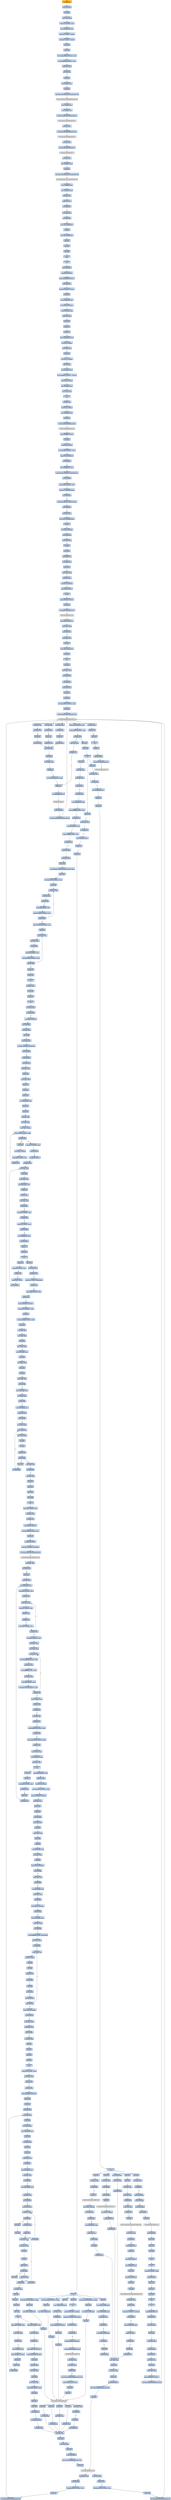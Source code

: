 digraph G {
node[shape=rectangle,style=filled,fillcolor=lightsteelblue,color=lightsteelblue]
bgcolor="transparent"
a0x0041bf83call_0x0041fa08[label="start\ncall 0x0041fa08",color="lightgrey",fillcolor="orange"];
a0x0041fa08movl_edi_edi[label="0x0041fa08\nmovl %edi, %edi"];
a0x0041fa0apushl_ebp[label="0x0041fa0a\npushl %ebp"];
a0x0041fa0bmovl_esp_ebp[label="0x0041fa0b\nmovl %esp, %ebp"];
a0x0041fa0dsubl_0x10UINT8_esp[label="0x0041fa0d\nsubl $0x10<UINT8>, %esp"];
a0x0041fa10movl_0x00430000_eax[label="0x0041fa10\nmovl 0x00430000, %eax"];
a0x0041fa15andl_0x0UINT8__8ebp_[label="0x0041fa15\nandl $0x0<UINT8>, -8(%ebp)"];
a0x0041fa19andl_0x0UINT8__4ebp_[label="0x0041fa19\nandl $0x0<UINT8>, -4(%ebp)"];
a0x0041fa1dpushl_ebx[label="0x0041fa1d\npushl %ebx"];
a0x0041fa1epushl_edi[label="0x0041fa1e\npushl %edi"];
a0x0041fa1fmovl_0xbb40e64eUINT32_edi[label="0x0041fa1f\nmovl $0xbb40e64e<UINT32>, %edi"];
a0x0041fa24movl_0xffff0000UINT32_ebx[label="0x0041fa24\nmovl $0xffff0000<UINT32>, %ebx"];
a0x0041fa29cmpl_edi_eax[label="0x0041fa29\ncmpl %edi, %eax"];
a0x0041fa2bje_0x0041fa3a[label="0x0041fa2b\nje 0x0041fa3a"];
a0x0041fa3apushl_esi[label="0x0041fa3a\npushl %esi"];
a0x0041fa3bleal__8ebp__eax[label="0x0041fa3b\nleal -8(%ebp), %eax"];
a0x0041fa3epushl_eax[label="0x0041fa3e\npushl %eax"];
a0x0041fa3fcall_GetSystemTimeAsFileTime_kernel32_dll[label="0x0041fa3f\ncall GetSystemTimeAsFileTime@kernel32.dll"];
GetSystemTimeAsFileTime_kernel32_dll[label="GetSystemTimeAsFileTime@kernel32.dll",color="lightgrey",fillcolor="lightgrey"];
a0x0041fa45movl__4ebp__esi[label="0x0041fa45\nmovl -4(%ebp), %esi"];
a0x0041fa48xorl__8ebp__esi[label="0x0041fa48\nxorl -8(%ebp), %esi"];
a0x0041fa4bcall_GetCurrentProcessId_kernel32_dll[label="0x0041fa4b\ncall GetCurrentProcessId@kernel32.dll"];
GetCurrentProcessId_kernel32_dll[label="GetCurrentProcessId@kernel32.dll",color="lightgrey",fillcolor="lightgrey"];
a0x0041fa51xorl_eax_esi[label="0x0041fa51\nxorl %eax, %esi"];
a0x0041fa53call_GetCurrentThreadId_kernel32_dll[label="0x0041fa53\ncall GetCurrentThreadId@kernel32.dll"];
GetCurrentThreadId_kernel32_dll[label="GetCurrentThreadId@kernel32.dll",color="lightgrey",fillcolor="lightgrey"];
a0x0041fa59xorl_eax_esi[label="0x0041fa59\nxorl %eax, %esi"];
a0x0041fa5bcall_GetTickCount_kernel32_dll[label="0x0041fa5b\ncall GetTickCount@kernel32.dll"];
GetTickCount_kernel32_dll[label="GetTickCount@kernel32.dll",color="lightgrey",fillcolor="lightgrey"];
a0x0041fa61xorl_eax_esi[label="0x0041fa61\nxorl %eax, %esi"];
a0x0041fa63leal__16ebp__eax[label="0x0041fa63\nleal -16(%ebp), %eax"];
a0x0041fa66pushl_eax[label="0x0041fa66\npushl %eax"];
a0x0041fa67call_QueryPerformanceCounter_kernel32_dll[label="0x0041fa67\ncall QueryPerformanceCounter@kernel32.dll"];
QueryPerformanceCounter_kernel32_dll[label="QueryPerformanceCounter@kernel32.dll",color="lightgrey",fillcolor="lightgrey"];
a0x0041fa6dmovl__12ebp__eax[label="0x0041fa6d\nmovl -12(%ebp), %eax"];
a0x0041fa70xorl__16ebp__eax[label="0x0041fa70\nxorl -16(%ebp), %eax"];
a0x0041fa73xorl_eax_esi[label="0x0041fa73\nxorl %eax, %esi"];
a0x0041fa75cmpl_edi_esi[label="0x0041fa75\ncmpl %edi, %esi"];
a0x0041fa77jne_0x0041fa80[label="0x0041fa77\njne 0x0041fa80"];
a0x0041fa80testl_esi_ebx[label="0x0041fa80\ntestl %esi, %ebx"];
a0x0041fa82jne_0x0041fa8b[label="0x0041fa82\njne 0x0041fa8b"];
a0x0041fa8bmovl_esi_0x00430000[label="0x0041fa8b\nmovl %esi, 0x00430000"];
a0x0041fa91notl_esi[label="0x0041fa91\nnotl %esi"];
a0x0041fa93movl_esi_0x00430004[label="0x0041fa93\nmovl %esi, 0x00430004"];
a0x0041fa99popl_esi[label="0x0041fa99\npopl %esi"];
a0x0041fa9apopl_edi[label="0x0041fa9a\npopl %edi"];
a0x0041fa9bpopl_ebx[label="0x0041fa9b\npopl %ebx"];
a0x0041fa9cleave_[label="0x0041fa9c\nleave "];
a0x0041fa9dret[label="0x0041fa9d\nret"];
a0x0041bf88jmp_0x0041be05[label="0x0041bf88\njmp 0x0041be05"];
a0x0041be05pushl_0x58UINT8[label="0x0041be05\npushl $0x58<UINT8>"];
a0x0041be07pushl_0x42d9b8UINT32[label="0x0041be07\npushl $0x42d9b8<UINT32>"];
a0x0041be0ccall_0x0041bbec[label="0x0041be0c\ncall 0x0041bbec"];
a0x0041bbecpushl_0x41bc50UINT32[label="0x0041bbec\npushl $0x41bc50<UINT32>"];
a0x0041bbf1pushl_fs_0[label="0x0041bbf1\npushl %fs:0"];
a0x0041bbf8movl_0x10esp__eax[label="0x0041bbf8\nmovl 0x10(%esp), %eax"];
a0x0041bbfcmovl_ebp_0x10esp_[label="0x0041bbfc\nmovl %ebp, 0x10(%esp)"];
a0x0041bc00leal_0x10esp__ebp[label="0x0041bc00\nleal 0x10(%esp), %ebp"];
a0x0041bc04subl_eax_esp[label="0x0041bc04\nsubl %eax, %esp"];
a0x0041bc06pushl_ebx[label="0x0041bc06\npushl %ebx"];
a0x0041bc07pushl_esi[label="0x0041bc07\npushl %esi"];
a0x0041bc08pushl_edi[label="0x0041bc08\npushl %edi"];
a0x0041bc09movl_0x00430000_eax[label="0x0041bc09\nmovl 0x00430000, %eax"];
a0x0041bc0exorl_eax__4ebp_[label="0x0041bc0e\nxorl %eax, -4(%ebp)"];
a0x0041bc11xorl_ebp_eax[label="0x0041bc11\nxorl %ebp, %eax"];
a0x0041bc13pushl_eax[label="0x0041bc13\npushl %eax"];
a0x0041bc14movl_esp__24ebp_[label="0x0041bc14\nmovl %esp, -24(%ebp)"];
a0x0041bc17pushl__8ebp_[label="0x0041bc17\npushl -8(%ebp)"];
a0x0041bc1amovl__4ebp__eax[label="0x0041bc1a\nmovl -4(%ebp), %eax"];
a0x0041bc1dmovl_0xfffffffeUINT32__4ebp_[label="0x0041bc1d\nmovl $0xfffffffe<UINT32>, -4(%ebp)"];
a0x0041bc24movl_eax__8ebp_[label="0x0041bc24\nmovl %eax, -8(%ebp)"];
a0x0041bc27leal__16ebp__eax[label="0x0041bc27\nleal -16(%ebp), %eax"];
a0x0041bc2amovl_eax_fs_0[label="0x0041bc2a\nmovl %eax, %fs:0"];
a0x0041bc30ret[label="0x0041bc30\nret"];
a0x0041be11xorl_esi_esi[label="0x0041be11\nxorl %esi, %esi"];
a0x0041be13movl_esi__4ebp_[label="0x0041be13\nmovl %esi, -4(%ebp)"];
a0x0041be16leal__104ebp__eax[label="0x0041be16\nleal -104(%ebp), %eax"];
a0x0041be19pushl_eax[label="0x0041be19\npushl %eax"];
a0x0041be1acall_GetStartupInfoA_kernel32_dll[label="0x0041be1a\ncall GetStartupInfoA@kernel32.dll"];
GetStartupInfoA_kernel32_dll[label="GetStartupInfoA@kernel32.dll",color="lightgrey",fillcolor="lightgrey"];
a0x0041be20pushl_0xfffffffeUINT8[label="0x0041be20\npushl $0xfffffffe<UINT8>"];
a0x0041be22popl_edi[label="0x0041be22\npopl %edi"];
a0x0041be23movl_edi__4ebp_[label="0x0041be23\nmovl %edi, -4(%ebp)"];
a0x0041be26movl_0x5a4dUINT32_eax[label="0x0041be26\nmovl $0x5a4d<UINT32>, %eax"];
a0x0041be2bcmpw_ax_0x00400000[label="0x0041be2b\ncmpw %ax, 0x00400000"];
a0x0041be32jne_0x0041be6c[label="0x0041be32\njne 0x0041be6c"];
a0x0041be34movl_0x0040003c_eax[label="0x0041be34\nmovl 0x0040003c, %eax"];
a0x0041be39cmpl_0x4550UINT32_0x400000eax_[label="0x0041be39\ncmpl $0x4550<UINT32>, 0x400000(%eax)"];
a0x0041be43jne_0x0041be6c[label="0x0041be43\njne 0x0041be6c"];
a0x0041be45movl_0x10bUINT32_ecx[label="0x0041be45\nmovl $0x10b<UINT32>, %ecx"];
a0x0041be4acmpw_cx_0x400018eax_[label="0x0041be4a\ncmpw %cx, 0x400018(%eax)"];
a0x0041be51jne_0x0041be6c[label="0x0041be51\njne 0x0041be6c"];
a0x0041be53cmpl_0xeUINT8_0x400074eax_[label="0x0041be53\ncmpl $0xe<UINT8>, 0x400074(%eax)"];
a0x0041be5ajbe_0x0041be6c[label="0x0041be5a\njbe 0x0041be6c"];
a0x0041be5cxorl_ecx_ecx[label="0x0041be5c\nxorl %ecx, %ecx"];
a0x0041be5ecmpl_esi_0x4000e8eax_[label="0x0041be5e\ncmpl %esi, 0x4000e8(%eax)"];
a0x0041be64setne_cl[label="0x0041be64\nsetne %cl"];
a0x0041be67movl_ecx__28ebp_[label="0x0041be67\nmovl %ecx, -28(%ebp)"];
a0x0041be6ajmp_0x0041be6f[label="0x0041be6a\njmp 0x0041be6f"];
a0x0041be6fxorl_ebx_ebx[label="0x0041be6f\nxorl %ebx, %ebx"];
a0x0041be71incl_ebx[label="0x0041be71\nincl %ebx"];
a0x0041be72pushl_ebx[label="0x0041be72\npushl %ebx"];
a0x0041be73call_0x0041e73e[label="0x0041be73\ncall 0x0041e73e"];
a0x0041e73emovl_edi_edi[label="0x0041e73e\nmovl %edi, %edi"];
a0x0041e740pushl_ebp[label="0x0041e740\npushl %ebp"];
a0x0041e741movl_esp_ebp[label="0x0041e741\nmovl %esp, %ebp"];
a0x0041e743xorl_eax_eax[label="0x0041e743\nxorl %eax, %eax"];
a0x0041e745cmpl_eax_0x8ebp_[label="0x0041e745\ncmpl %eax, 0x8(%ebp)"];
a0x0041e748pushl_0x0UINT8[label="0x0041e748\npushl $0x0<UINT8>"];
a0x0041e74asete_al[label="0x0041e74a\nsete %al"];
a0x0041e74dpushl_0x1000UINT32[label="0x0041e74d\npushl $0x1000<UINT32>"];
a0x0041e752pushl_eax[label="0x0041e752\npushl %eax"];
a0x0041e753call_HeapCreate_kernel32_dll[label="0x0041e753\ncall HeapCreate@kernel32.dll"];
HeapCreate_kernel32_dll[label="HeapCreate@kernel32.dll",color="lightgrey",fillcolor="lightgrey"];
a0x0041e759movl_eax_0x0043168c[label="0x0041e759\nmovl %eax, 0x0043168c"];
a0x0041e75etestl_eax_eax[label="0x0041e75e\ntestl %eax, %eax"];
a0x0041e760jne_0x0041e764[label="0x0041e760\njne 0x0041e764"];
a0x0041e764xorl_eax_eax[label="0x0041e764\nxorl %eax, %eax"];
a0x0041e766incl_eax[label="0x0041e766\nincl %eax"];
a0x0041e767movl_eax_0x00433a98[label="0x0041e767\nmovl %eax, 0x00433a98"];
a0x0041e76cpopl_ebp[label="0x0041e76c\npopl %ebp"];
a0x0041e76dret[label="0x0041e76d\nret"];
a0x0041be78popl_ecx[label="0x0041be78\npopl %ecx"];
a0x0041be79testl_eax_eax[label="0x0041be79\ntestl %eax, %eax"];
a0x0041be7bjne_0x0041be85[label="0x0041be7b\njne 0x0041be85"];
a0x0041be85call_0x0041c85f[label="0x0041be85\ncall 0x0041c85f"];
a0x0041c85fmovl_edi_edi[label="0x0041c85f\nmovl %edi, %edi"];
a0x0041c861pushl_esi[label="0x0041c861\npushl %esi"];
a0x0041c862pushl_edi[label="0x0041c862\npushl %edi"];
a0x0041c863movl_0x42897cUINT32_esi[label="0x0041c863\nmovl $0x42897c<UINT32>, %esi"];
a0x0041c868pushl_esi[label="0x0041c868\npushl %esi"];
a0x0041c869call_GetModuleHandleW_kernel32_dll[label="0x0041c869\ncall GetModuleHandleW@kernel32.dll"];
GetModuleHandleW_kernel32_dll[label="GetModuleHandleW@kernel32.dll",color="lightgrey",fillcolor="lightgrey"];
a0x0041c86ftestl_eax_eax[label="0x0041c86f\ntestl %eax, %eax"];
a0x0041c871jne_0x0041c87a[label="0x0041c871\njne 0x0041c87a"];
a0x0041c873pushl_esi[label="0x0041c873\npushl %esi"];
a0x0041c874call_0x0041e76e[label="0x0041c874\ncall 0x0041e76e"];
a0x0041e76emovl_edi_edi[label="0x0041e76e\nmovl %edi, %edi"];
a0x0041e770pushl_ebp[label="0x0041e770\npushl %ebp"];
a0x0041e771movl_esp_ebp[label="0x0041e771\nmovl %esp, %ebp"];
a0x0041e773pushl_edi[label="0x0041e773\npushl %edi"];
a0x0041e774movl_0x3e8UINT32_edi[label="0x0041e774\nmovl $0x3e8<UINT32>, %edi"];
a0x0041e779pushl_edi[label="0x0041e779\npushl %edi"];
a0x0041e77acall_Sleep_kernel32_dll[label="0x0041e77a\ncall Sleep@kernel32.dll"];
Sleep_kernel32_dll[label="Sleep@kernel32.dll",color="lightgrey",fillcolor="lightgrey"];
a0x0041e780pushl_0x8ebp_[label="0x0041e780\npushl 0x8(%ebp)"];
a0x0041e783call_GetModuleHandleW_kernel32_dll[label="0x0041e783\ncall GetModuleHandleW@kernel32.dll"];
a0x0041e789addl_0x3e8UINT32_edi[label="0x0041e789\naddl $0x3e8<UINT32>, %edi"];
a0x0041e78fcmpl_0xea60UINT32_edi[label="0x0041e78f\ncmpl $0xea60<UINT32>, %edi"];
a0x0041e795ja_0x0041e79b[label="0x0041e795\nja 0x0041e79b"];
a0x0041e797testl_eax_eax[label="0x0041e797\ntestl %eax, %eax"];
a0x0041e799je_0x0041e779[label="0x0041e799\nje 0x0041e779"];
a0x0041e79bpopl_edi[label="0x0041e79b\npopl %edi"];
a0x0041e79cpopl_ebp[label="0x0041e79c\npopl %ebp"];
a0x0041e79dret[label="0x0041e79d\nret"];
a0x0041c879popl_ecx[label="0x0041c879\npopl %ecx"];
a0x0041c87amovl_eax_edi[label="0x0041c87a\nmovl %eax, %edi"];
a0x0041c87ctestl_edi_edi[label="0x0041c87c\ntestl %edi, %edi"];
a0x0041c87eje_0x0041c9e2[label="0x0041c87e\nje 0x0041c9e2"];
a0x0041c9e2call_0x0041c50b[label="0x0041c9e2\ncall 0x0041c50b"];
a0x0041c50bmovl_0x004300e0_eax[label="0x0041c50b\nmovl 0x004300e0, %eax"];
a0x0041c510cmpl_0xffffffffUINT8_eax[label="0x0041c510\ncmpl $0xffffffff<UINT8>, %eax"];
a0x0041c513je_0x0041c52b[label="0x0041c513\nje 0x0041c52b"];
a0x0041c52bmovl_0x004300e4_eax[label="0x0041c52b\nmovl 0x004300e4, %eax"];
a0x0041c530cmpl_0xffffffffUINT8_eax[label="0x0041c530\ncmpl $0xffffffff<UINT8>, %eax"];
a0x0041c533je_0x0041c543[label="0x0041c533\nje 0x0041c543"];
a0x0041c543jmp_0x0041db16[label="0x0041c543\njmp 0x0041db16"];
a0x0041db16movl_edi_edi[label="0x0041db16\nmovl %edi, %edi"];
a0x0041db18pushl_ebx[label="0x0041db18\npushl %ebx"];
a0x0041db19movl_DeleteCriticalSection_kernel32_dll_ebx[label="0x0041db19\nmovl DeleteCriticalSection@kernel32.dll, %ebx"];
a0x0041db1fpushl_esi[label="0x0041db1f\npushl %esi"];
a0x0041db20movl_0x430130UINT32_esi[label="0x0041db20\nmovl $0x430130<UINT32>, %esi"];
a0x0041db25pushl_edi[label="0x0041db25\npushl %edi"];
a0x0041db26movl_esi__edi[label="0x0041db26\nmovl (%esi), %edi"];
a0x0041db28testl_edi_edi[label="0x0041db28\ntestl %edi, %edi"];
a0x0041db2aje_0x0041db3f[label="0x0041db2a\nje 0x0041db3f"];
a0x0041db3faddl_0x8UINT8_esi[label="0x0041db3f\naddl $0x8<UINT8>, %esi"];
a0x0041db42cmpl_0x430250UINT32_esi[label="0x0041db42\ncmpl $0x430250<UINT32>, %esi"];
a0x0041db48jl_0x0041db26[label="0x0041db48\njl 0x0041db26"];
a0x0041db4amovl_0x430130UINT32_esi[label="0x0041db4a\nmovl $0x430130<UINT32>, %esi"];
a0x0041db4fpopl_edi[label="0x0041db4f\npopl %edi"];
a0x0041db50movl_esi__eax[label="0x0041db50\nmovl (%esi), %eax"];
a0x0041db52testl_eax_eax[label="0x0041db52\ntestl %eax, %eax"];
a0x0041db54je_0x0041db5f[label="0x0041db54\nje 0x0041db5f"];
a0x0041db5faddl_0x8UINT8_esi[label="0x0041db5f\naddl $0x8<UINT8>, %esi"];
a0x0041db62cmpl_0x430250UINT32_esi[label="0x0041db62\ncmpl $0x430250<UINT32>, %esi"];
a0x0041db68jl_0x0041db50[label="0x0041db68\njl 0x0041db50"];
a0x0041db6apopl_esi[label="0x0041db6a\npopl %esi"];
a0x0041db6bpopl_ebx[label="0x0041db6b\npopl %ebx"];
a0x0041db6cret[label="0x0041db6c\nret"];
a0x0041c9e7xorl_eax_eax[label="0x0041c9e7\nxorl %eax, %eax"];
a0x0041c9e9popl_edi[label="0x0041c9e9\npopl %edi"];
a0x0041c9eapopl_esi[label="0x0041c9ea\npopl %esi"];
a0x0041c9ebret[label="0x0041c9eb\nret"];
a0x0041be8atestl_eax_eax[label="0x0041be8a\ntestl %eax, %eax"];
a0x0041be8cjne_0x0041be96[label="0x0041be8c\njne 0x0041be96"];
a0x0041be8epushl_0x10UINT8[label="0x0041be8e\npushl $0x10<UINT8>"];
a0x0041be90call_0x0041bddc[label="0x0041be90\ncall 0x0041bddc"];
a0x0041bddcmovl_edi_edi[label="0x0041bddc\nmovl %edi, %edi"];
a0x0041bddepushl_ebp[label="0x0041bdde\npushl %ebp"];
a0x0041bddfmovl_esp_ebp[label="0x0041bddf\nmovl %esp, %ebp"];
a0x0041bde1cmpl_0x1UINT8_0x00430ec8[label="0x0041bde1\ncmpl $0x1<UINT8>, 0x00430ec8"];
a0x0041bde8jne_0x0041bdef[label="0x0041bde8\njne 0x0041bdef"];
a0x0041bdefpushl_0x8ebp_[label="0x0041bdef\npushl 0x8(%ebp)"];
a0x0041bdf2call_0x0041c1c0[label="0x0041bdf2\ncall 0x0041c1c0"];
a0x0041c1c0movl_edi_edi[label="0x0041c1c0\nmovl %edi, %edi"];
a0x0041c1c2pushl_ebp[label="0x0041c1c2\npushl %ebp"];
a0x0041c1c3movl_esp_ebp[label="0x0041c1c3\nmovl %esp, %ebp"];
a0x0041c1c5pushl_ecx[label="0x0041c1c5\npushl %ecx"];
a0x0041c1c6pushl_ecx[label="0x0041c1c6\npushl %ecx"];
a0x0041c1c7pushl_ebx[label="0x0041c1c7\npushl %ebx"];
a0x0041c1c8movl_0x8ebp__ebx[label="0x0041c1c8\nmovl 0x8(%ebp), %ebx"];
a0x0041c1cbpushl_esi[label="0x0041c1cb\npushl %esi"];
a0x0041c1ccpushl_edi[label="0x0041c1cc\npushl %edi"];
a0x0041c1cdxorl_esi_esi[label="0x0041c1cd\nxorl %esi, %esi"];
a0x0041c1cfxorl_edi_edi[label="0x0041c1cf\nxorl %edi, %edi"];
a0x0041c1d1movl_edi__4ebp_[label="0x0041c1d1\nmovl %edi, -4(%ebp)"];
a0x0041c1d4cmpl_0x430028edi8__ebx[label="0x0041c1d4\ncmpl 0x430028(,%edi,8), %ebx"];
a0x0041c1dbje_0x0041c1e6[label="0x0041c1db\nje 0x0041c1e6"];
a0x0041c1ddincl_edi[label="0x0041c1dd\nincl %edi"];
a0x0041c1demovl_edi__4ebp_[label="0x0041c1de\nmovl %edi, -4(%ebp)"];
a0x0041c1e1cmpl_0x17UINT8_edi[label="0x0041c1e1\ncmpl $0x17<UINT8>, %edi"];
a0x0041c1e4jb_0x0041c1d4[label="0x0041c1e4\njb 0x0041c1d4"];
a0x0041c1e6cmpl_0x17UINT8_edi[label="0x0041c1e6\ncmpl $0x17<UINT8>, %edi"];
a0x0041c1e9jae_0x0041c366[label="0x0041c1e9\njae 0x0041c366"];
a0x0041c1efpushl_0x3UINT8[label="0x0041c1ef\npushl $0x3<UINT8>"];
a0x0041c1f1call_0x0042002e[label="0x0041c1f1\ncall 0x0042002e"];
a0x0042002emovl_edi_edi[label="0x0042002e\nmovl %edi, %edi"];
a0x00420030pushl_ebp[label="0x00420030\npushl %ebp"];
a0x00420031movl_esp_ebp[label="0x00420031\nmovl %esp, %ebp"];
a0x00420033movl_0x8ebp__ecx[label="0x00420033\nmovl 0x8(%ebp), %ecx"];
a0x00420036pushl_esi[label="0x00420036\npushl %esi"];
a0x00420037xorl_esi_esi[label="0x00420037\nxorl %esi, %esi"];
a0x00420039cmpl_esi_ecx[label="0x00420039\ncmpl %esi, %ecx"];
a0x0042003bjl_0x0042005b[label="0x0042003b\njl 0x0042005b"];
a0x0042003dcmpl_0x2UINT8_ecx[label="0x0042003d\ncmpl $0x2<UINT8>, %ecx"];
a0x00420040jle_0x0042004e[label="0x00420040\njle 0x0042004e"];
a0x00420042cmpl_0x3UINT8_ecx[label="0x00420042\ncmpl $0x3<UINT8>, %ecx"];
a0x00420045jne_0x0042005b[label="0x00420045\njne 0x0042005b"];
a0x00420047movl_0x00430ec8_eax[label="0x00420047\nmovl 0x00430ec8, %eax"];
a0x0042004cjmp_0x00420076[label="0x0042004c\njmp 0x00420076"];
a0x00420076popl_esi[label="0x00420076\npopl %esi"];
a0x00420077popl_ebp[label="0x00420077\npopl %ebp"];
a0x00420078ret[label="0x00420078\nret"];
a0x0041c1f6popl_ecx[label="0x0041c1f6\npopl %ecx"];
a0x0041c1f7cmpl_0x1UINT8_eax[label="0x0041c1f7\ncmpl $0x1<UINT8>, %eax"];
a0x0041c1faje_0x0041c334[label="0x0041c1fa\nje 0x0041c334"];
a0x0041c200pushl_0x3UINT8[label="0x0041c200\npushl $0x3<UINT8>"];
a0x0041c202call_0x0042002e[label="0x0041c202\ncall 0x0042002e"];
a0x0041c207popl_ecx[label="0x0041c207\npopl %ecx"];
a0x0041c208testl_eax_eax[label="0x0041c208\ntestl %eax, %eax"];
a0x0041c20ajne_0x0041c219[label="0x0041c20a\njne 0x0041c219"];
a0x0041c20ccmpl_0x1UINT8_0x00430010[label="0x0041c20c\ncmpl $0x1<UINT8>, 0x00430010"];
a0x0041c213je_0x0041c334[label="0x0041c213\nje 0x0041c334"];
a0x0041c219cmpl_0xfcUINT32_ebx[label="0x0041c219\ncmpl $0xfc<UINT32>, %ebx"];
a0x0041c21fje_0x0041c366[label="0x0041c21f\nje 0x0041c366"];
a0x0041c225pushl_0x428950UINT32[label="0x0041c225\npushl $0x428950<UINT32>"];
a0x0041c22amovl_0x314UINT32_ebx[label="0x0041c22a\nmovl $0x314<UINT32>, %ebx"];
a0x0041c22fpushl_ebx[label="0x0041c22f\npushl %ebx"];
a0x0041c230movl_0x430ed8UINT32_edi[label="0x0041c230\nmovl $0x430ed8<UINT32>, %edi"];
a0x0041c235pushl_edi[label="0x0041c235\npushl %edi"];
a0x0041c236call_0x0041fa9e[label="0x0041c236\ncall 0x0041fa9e"];
a0x0041fa9emovl_edi_edi[label="0x0041fa9e\nmovl %edi, %edi"];
a0x0041faa0pushl_ebp[label="0x0041faa0\npushl %ebp"];
a0x0041faa1movl_esp_ebp[label="0x0041faa1\nmovl %esp, %ebp"];
a0x0041faa3movl_0x8ebp__ecx[label="0x0041faa3\nmovl 0x8(%ebp), %ecx"];
a0x0041faa6pushl_ebx[label="0x0041faa6\npushl %ebx"];
a0x0041faa7xorl_ebx_ebx[label="0x0041faa7\nxorl %ebx, %ebx"];
a0x0041faa9pushl_esi[label="0x0041faa9\npushl %esi"];
a0x0041faaapushl_edi[label="0x0041faaa\npushl %edi"];
a0x0041faabcmpl_ebx_ecx[label="0x0041faab\ncmpl %ebx, %ecx"];
a0x0041faadje_0x0041fab6[label="0x0041faad\nje 0x0041fab6"];
a0x0041faafmovl_0xcebp__edi[label="0x0041faaf\nmovl 0xc(%ebp), %edi"];
a0x0041fab2cmpl_ebx_edi[label="0x0041fab2\ncmpl %ebx, %edi"];
a0x0041fab4ja_0x0041fad1[label="0x0041fab4\nja 0x0041fad1"];
a0x0041fad1movl_0x10ebp__esi[label="0x0041fad1\nmovl 0x10(%ebp), %esi"];
a0x0041fad4cmpl_ebx_esi[label="0x0041fad4\ncmpl %ebx, %esi"];
a0x0041fad6jne_0x0041fadc[label="0x0041fad6\njne 0x0041fadc"];
a0x0041fadcmovl_ecx_edx[label="0x0041fadc\nmovl %ecx, %edx"];
a0x0041fademovb_esi__al[label="0x0041fade\nmovb (%esi), %al"];
a0x0041fae0movb_al_edx_[label="0x0041fae0\nmovb %al, (%edx)"];
a0x0041fae2incl_edx[label="0x0041fae2\nincl %edx"];
a0x0041fae3incl_esi[label="0x0041fae3\nincl %esi"];
a0x0041fae4cmpb_bl_al[label="0x0041fae4\ncmpb %bl, %al"];
a0x0041fae6je_0x0041faeb[label="0x0041fae6\nje 0x0041faeb"];
a0x0041fae8decl_edi[label="0x0041fae8\ndecl %edi"];
a0x0041fae9jne_0x0041fade[label="0x0041fae9\njne 0x0041fade"];
a0x0041faebcmpl_ebx_edi[label="0x0041faeb\ncmpl %ebx, %edi"];
a0x0041faedjne_0x0041faff[label="0x0041faed\njne 0x0041faff"];
a0x0041faffxorl_eax_eax[label="0x0041faff\nxorl %eax, %eax"];
a0x0041fb01popl_edi[label="0x0041fb01\npopl %edi"];
a0x0041fb02popl_esi[label="0x0041fb02\npopl %esi"];
a0x0041fb03popl_ebx[label="0x0041fb03\npopl %ebx"];
a0x0041fb04popl_ebp[label="0x0041fb04\npopl %ebp"];
a0x0041fb05ret[label="0x0041fb05\nret"];
a0x0041c23baddl_0xcUINT8_esp[label="0x0041c23b\naddl $0xc<UINT8>, %esp"];
a0x0041c23etestl_eax_eax[label="0x0041c23e\ntestl %eax, %eax"];
a0x0041c240je_0x0041c24f[label="0x0041c240\nje 0x0041c24f"];
a0x0041c24fpushl_0x104UINT32[label="0x0041c24f\npushl $0x104<UINT32>"];
a0x0041c254movl_0x430ef1UINT32_esi[label="0x0041c254\nmovl $0x430ef1<UINT32>, %esi"];
a0x0041c259pushl_esi[label="0x0041c259\npushl %esi"];
a0x0041c25apushl_0x0UINT8[label="0x0041c25a\npushl $0x0<UINT8>"];
a0x0041c25cmovb_0x0UINT8_0x00430ff5[label="0x0041c25c\nmovb $0x0<UINT8>, 0x00430ff5"];
a0x0041c263call_GetModuleFileNameA_kernel32_dll[label="0x0041c263\ncall GetModuleFileNameA@kernel32.dll"];
GetModuleFileNameA_kernel32_dll[label="GetModuleFileNameA@kernel32.dll",color="lightgrey",fillcolor="lightgrey"];
a0x0041c269testl_eax_eax[label="0x0041c269\ntestl %eax, %eax"];
a0x0041c26bjne_0x0041c293[label="0x0041c26b\njne 0x0041c293"];
a0x0041c293pushl_esi[label="0x0041c293\npushl %esi"];
a0x0041c294call_0x0041b700[label="0x0041c294\ncall 0x0041b700"];
a0x0041b700movl_0x4esp__ecx[label="0x0041b700\nmovl 0x4(%esp), %ecx"];
a0x0041b704testl_0x3UINT32_ecx[label="0x0041b704\ntestl $0x3<UINT32>, %ecx"];
a0x0041b70aje_0x0041b730[label="0x0041b70a\nje 0x0041b730"];
a0x0041b70cmovb_ecx__al[label="0x0041b70c\nmovb (%ecx), %al"];
a0x0041b70eaddl_0x1UINT8_ecx[label="0x0041b70e\naddl $0x1<UINT8>, %ecx"];
a0x0041b711testb_al_al[label="0x0041b711\ntestb %al, %al"];
a0x0041b713je_0x0041b763[label="0x0041b713\nje 0x0041b763"];
a0x0041b715testl_0x3UINT32_ecx[label="0x0041b715\ntestl $0x3<UINT32>, %ecx"];
a0x0041b71bjne_0x0041b70c[label="0x0041b71b\njne 0x0041b70c"];
a0x0041b71daddl_0x0UINT32_eax[label="0x0041b71d\naddl $0x0<UINT32>, %eax"];
a0x0041b722leal_esp__esp[label="0x0041b722\nleal (%esp), %esp"];
a0x0041b729leal_esp__esp[label="0x0041b729\nleal (%esp), %esp"];
a0x0041b730movl_ecx__eax[label="0x0041b730\nmovl (%ecx), %eax"];
a0x0041b732movl_0x7efefeffUINT32_edx[label="0x0041b732\nmovl $0x7efefeff<UINT32>, %edx"];
a0x0041b737addl_eax_edx[label="0x0041b737\naddl %eax, %edx"];
a0x0041b739xorl_0xffffffffUINT8_eax[label="0x0041b739\nxorl $0xffffffff<UINT8>, %eax"];
a0x0041b73cxorl_edx_eax[label="0x0041b73c\nxorl %edx, %eax"];
a0x0041b73eaddl_0x4UINT8_ecx[label="0x0041b73e\naddl $0x4<UINT8>, %ecx"];
a0x0041b741testl_0x81010100UINT32_eax[label="0x0041b741\ntestl $0x81010100<UINT32>, %eax"];
a0x0041b746je_0x0041b730[label="0x0041b746\nje 0x0041b730"];
a0x0041b748movl__4ecx__eax[label="0x0041b748\nmovl -4(%ecx), %eax"];
a0x0041b74btestb_al_al[label="0x0041b74b\ntestb %al, %al"];
a0x0041b74dje_0x0041b781[label="0x0041b74d\nje 0x0041b781"];
a0x0041b74ftestb_ah_ah[label="0x0041b74f\ntestb %ah, %ah"];
a0x0041b751je_0x0041b777[label="0x0041b751\nje 0x0041b777"];
a0x0041b753testl_0xff0000UINT32_eax[label="0x0041b753\ntestl $0xff0000<UINT32>, %eax"];
a0x0041b758je_0x0041b76d[label="0x0041b758\nje 0x0041b76d"];
a0x0041b75atestl_0xff000000UINT32_eax[label="0x0041b75a\ntestl $0xff000000<UINT32>, %eax"];
a0x0041b75fje_0x0041b763[label="0x0041b75f\nje 0x0041b763"];
a0x0041b763leal__1ecx__eax[label="0x0041b763\nleal -1(%ecx), %eax"];
a0x0041b766movl_0x4esp__ecx[label="0x0041b766\nmovl 0x4(%esp), %ecx"];
a0x0041b76asubl_ecx_eax[label="0x0041b76a\nsubl %ecx, %eax"];
a0x0041b76cret[label="0x0041b76c\nret"];
a0x0041c299incl_eax[label="0x0041c299\nincl %eax"];
a0x0041c29apopl_ecx[label="0x0041c29a\npopl %ecx"];
a0x0041c29bcmpl_0x3cUINT8_eax[label="0x0041c29b\ncmpl $0x3c<UINT8>, %eax"];
a0x0041c29ejbe_0x0041c2d8[label="0x0041c29e\njbe 0x0041c2d8"];
a0x0041c2a0pushl_esi[label="0x0041c2a0\npushl %esi"];
a0x0041c2a1call_0x0041b700[label="0x0041c2a1\ncall 0x0041b700"];
a0x0041c2a6subl_0x3bUINT8_esi[label="0x0041c2a6\nsubl $0x3b<UINT8>, %esi"];
a0x0041c2a9addl_esi_eax[label="0x0041c2a9\naddl %esi, %eax"];
a0x0041c2abpushl_0x3UINT8[label="0x0041c2ab\npushl $0x3<UINT8>"];
a0x0041c2admovl_0x4311ecUINT32_ecx[label="0x0041c2ad\nmovl $0x4311ec<UINT32>, %ecx"];
a0x0041c2b2pushl_0x428934UINT32[label="0x0041c2b2\npushl $0x428934<UINT32>"];
a0x0041c2b7subl_eax_ecx[label="0x0041c2b7\nsubl %eax, %ecx"];
a0x0041c2b9pushl_ecx[label="0x0041c2b9\npushl %ecx"];
a0x0041c2bapushl_eax[label="0x0041c2ba\npushl %eax"];
a0x0041c2bbcall_0x0041ff79[label="0x0041c2bb\ncall 0x0041ff79"];
a0x0041ff79movl_edi_edi[label="0x0041ff79\nmovl %edi, %edi"];
a0x0041ff7bpushl_ebp[label="0x0041ff7b\npushl %ebp"];
a0x0041ff7cmovl_esp_ebp[label="0x0041ff7c\nmovl %esp, %ebp"];
a0x0041ff7epushl_ebx[label="0x0041ff7e\npushl %ebx"];
a0x0041ff7fpushl_esi[label="0x0041ff7f\npushl %esi"];
a0x0041ff80movl_0x8ebp__esi[label="0x0041ff80\nmovl 0x8(%ebp), %esi"];
a0x0041ff83xorl_ebx_ebx[label="0x0041ff83\nxorl %ebx, %ebx"];
a0x0041ff85pushl_edi[label="0x0041ff85\npushl %edi"];
a0x0041ff86cmpl_ebx_0x14ebp_[label="0x0041ff86\ncmpl %ebx, 0x14(%ebp)"];
a0x0041ff89jne_0x0041ff9b[label="0x0041ff89\njne 0x0041ff9b"];
a0x0041ff9bcmpl_ebx_esi[label="0x0041ff9b\ncmpl %ebx, %esi"];
a0x0041ff9dje_0x0041ffa6[label="0x0041ff9d\nje 0x0041ffa6"];
a0x0041ff9fmovl_0xcebp__edi[label="0x0041ff9f\nmovl 0xc(%ebp), %edi"];
a0x0041ffa2cmpl_ebx_edi[label="0x0041ffa2\ncmpl %ebx, %edi"];
a0x0041ffa4ja_0x0041ffc1[label="0x0041ffa4\nja 0x0041ffc1"];
a0x0041ffc1cmpl_ebx_0x14ebp_[label="0x0041ffc1\ncmpl %ebx, 0x14(%ebp)"];
a0x0041ffc4jne_0x0041ffca[label="0x0041ffc4\njne 0x0041ffca"];
a0x0041ffcamovl_0x10ebp__edx[label="0x0041ffca\nmovl 0x10(%ebp), %edx"];
a0x0041ffcdcmpl_ebx_edx[label="0x0041ffcd\ncmpl %ebx, %edx"];
a0x0041ffcfjne_0x0041ffd5[label="0x0041ffcf\njne 0x0041ffd5"];
a0x0041ffd5cmpl_0xffffffffUINT8_0x14ebp_[label="0x0041ffd5\ncmpl $0xffffffff<UINT8>, 0x14(%ebp)"];
a0x0041ffd9movl_esi_eax[label="0x0041ffd9\nmovl %esi, %eax"];
a0x0041ffdbjne_0x0041ffec[label="0x0041ffdb\njne 0x0041ffec"];
a0x0041ffecmovb_edx__cl[label="0x0041ffec\nmovb (%edx), %cl"];
a0x0041ffeemovb_cl_eax_[label="0x0041ffee\nmovb %cl, (%eax)"];
a0x0041fff0incl_eax[label="0x0041fff0\nincl %eax"];
a0x0041fff1incl_edx[label="0x0041fff1\nincl %edx"];
a0x0041fff2cmpb_bl_cl[label="0x0041fff2\ncmpb %bl, %cl"];
a0x0041fff4je_0x0041fffe[label="0x0041fff4\nje 0x0041fffe"];
a0x0041fff6decl_edi[label="0x0041fff6\ndecl %edi"];
a0x0041fff7je_0x0041fffe[label="0x0041fff7\nje 0x0041fffe"];
a0x0041fff9decl_0x14ebp_[label="0x0041fff9\ndecl 0x14(%ebp)"];
a0x0041fffcjne_0x0041ffec[label="0x0041fffc\njne 0x0041ffec"];
a0x0041fffecmpl_ebx_0x14ebp_[label="0x0041fffe\ncmpl %ebx, 0x14(%ebp)"];
a0x00420001jne_0x00420005[label="0x00420001\njne 0x00420005"];
a0x00420003movb_bl_eax_[label="0x00420003\nmovb %bl, (%eax)"];
a0x00420005cmpl_ebx_edi[label="0x00420005\ncmpl %ebx, %edi"];
a0x00420007jne_0x0041ff94[label="0x00420007\njne 0x0041ff94"];
a0x0041ff94xorl_eax_eax[label="0x0041ff94\nxorl %eax, %eax"];
a0x0041ff96popl_edi[label="0x0041ff96\npopl %edi"];
a0x0041ff97popl_esi[label="0x0041ff97\npopl %esi"];
a0x0041ff98popl_ebx[label="0x0041ff98\npopl %ebx"];
a0x0041ff99popl_ebp[label="0x0041ff99\npopl %ebp"];
a0x0041ff9aret[label="0x0041ff9a\nret"];
a0x0041c2c0addl_0x14UINT8_esp[label="0x0041c2c0\naddl $0x14<UINT8>, %esp"];
a0x0041c2c3testl_eax_eax[label="0x0041c2c3\ntestl %eax, %eax"];
a0x0041c2c5je_0x0041c2d8[label="0x0041c2c5\nje 0x0041c2d8"];
a0x0041c2d8xorl_esi_esi[label="0x0041c2d8\nxorl %esi, %esi"];
a0x0041c2dapushl_0x428930UINT32[label="0x0041c2da\npushl $0x428930<UINT32>"];
a0x0041c2dfpushl_ebx[label="0x0041c2df\npushl %ebx"];
a0x0041c2e0pushl_edi[label="0x0041c2e0\npushl %edi"];
a0x0041c2e1call_0x0041ff05[label="0x0041c2e1\ncall 0x0041ff05"];
a0x0041ff05movl_edi_edi[label="0x0041ff05\nmovl %edi, %edi"];
a0x0041ff07pushl_ebp[label="0x0041ff07\npushl %ebp"];
a0x0041ff08movl_esp_ebp[label="0x0041ff08\nmovl %esp, %ebp"];
a0x0041ff0amovl_0x8ebp__eax[label="0x0041ff0a\nmovl 0x8(%ebp), %eax"];
a0x0041ff0dpushl_ebx[label="0x0041ff0d\npushl %ebx"];
a0x0041ff0exorl_ebx_ebx[label="0x0041ff0e\nxorl %ebx, %ebx"];
a0x0041ff10pushl_esi[label="0x0041ff10\npushl %esi"];
a0x0041ff11pushl_edi[label="0x0041ff11\npushl %edi"];
a0x0041ff12cmpl_ebx_eax[label="0x0041ff12\ncmpl %ebx, %eax"];
a0x0041ff14je_0x0041ff1d[label="0x0041ff14\nje 0x0041ff1d"];
a0x0041ff16movl_0xcebp__edi[label="0x0041ff16\nmovl 0xc(%ebp), %edi"];
a0x0041ff19cmpl_ebx_edi[label="0x0041ff19\ncmpl %ebx, %edi"];
a0x0041ff1bja_0x0041ff38[label="0x0041ff1b\nja 0x0041ff38"];
a0x0041ff38movl_0x10ebp__esi[label="0x0041ff38\nmovl 0x10(%ebp), %esi"];
a0x0041ff3bcmpl_ebx_esi[label="0x0041ff3b\ncmpl %ebx, %esi"];
a0x0041ff3djne_0x0041ff43[label="0x0041ff3d\njne 0x0041ff43"];
a0x0041ff43movl_eax_edx[label="0x0041ff43\nmovl %eax, %edx"];
a0x0041ff45cmpb_bl_edx_[label="0x0041ff45\ncmpb %bl, (%edx)"];
a0x0041ff47je_0x0041ff4d[label="0x0041ff47\nje 0x0041ff4d"];
a0x0041ff49incl_edx[label="0x0041ff49\nincl %edx"];
a0x0041ff4adecl_edi[label="0x0041ff4a\ndecl %edi"];
a0x0041ff4bjne_0x0041ff45[label="0x0041ff4b\njne 0x0041ff45"];
a0x0041ff4dcmpl_ebx_edi[label="0x0041ff4d\ncmpl %ebx, %edi"];
a0x0041ff4fje_0x0041ff3f[label="0x0041ff4f\nje 0x0041ff3f"];
a0x0041ff51movb_esi__cl[label="0x0041ff51\nmovb (%esi), %cl"];
a0x0041ff53movb_cl_edx_[label="0x0041ff53\nmovb %cl, (%edx)"];
a0x0041ff55incl_edx[label="0x0041ff55\nincl %edx"];
a0x0041ff56incl_esi[label="0x0041ff56\nincl %esi"];
a0x0041ff57cmpb_bl_cl[label="0x0041ff57\ncmpb %bl, %cl"];
a0x0041ff59je_0x0041ff5e[label="0x0041ff59\nje 0x0041ff5e"];
a0x0041ff5bdecl_edi[label="0x0041ff5b\ndecl %edi"];
a0x0041ff5cjne_0x0041ff51[label="0x0041ff5c\njne 0x0041ff51"];
a0x0041ff5ecmpl_ebx_edi[label="0x0041ff5e\ncmpl %ebx, %edi"];
a0x0041ff60jne_0x0041ff72[label="0x0041ff60\njne 0x0041ff72"];
a0x0041ff72xorl_eax_eax[label="0x0041ff72\nxorl %eax, %eax"];
a0x0041ff74popl_edi[label="0x0041ff74\npopl %edi"];
a0x0041ff75popl_esi[label="0x0041ff75\npopl %esi"];
a0x0041ff76popl_ebx[label="0x0041ff76\npopl %ebx"];
a0x0041ff77popl_ebp[label="0x0041ff77\npopl %ebp"];
a0x0041ff78ret[label="0x0041ff78\nret"];
a0x0041c2e6addl_0xcUINT8_esp[label="0x0041c2e6\naddl $0xc<UINT8>, %esp"];
a0x0041c2e9testl_eax_eax[label="0x0041c2e9\ntestl %eax, %eax"];
a0x0041c2ebje_0x0041c2fa[label="0x0041c2eb\nje 0x0041c2fa"];
a0x0041c2famovl__4ebp__eax[label="0x0041c2fa\nmovl -4(%ebp), %eax"];
a0x0041c2fdpushl_0x43002ceax8_[label="0x0041c2fd\npushl 0x43002c(,%eax,8)"];
a0x0041c304pushl_ebx[label="0x0041c304\npushl %ebx"];
a0x0041c305pushl_edi[label="0x0041c305\npushl %edi"];
a0x0041c306call_0x0041ff05[label="0x0041c306\ncall 0x0041ff05"];
a0x0041c30baddl_0xcUINT8_esp[label="0x0041c30b\naddl $0xc<UINT8>, %esp"];
a0x0041c30etestl_eax_eax[label="0x0041c30e\ntestl %eax, %eax"];
a0x0041c310je_0x0041c31f[label="0x0041c310\nje 0x0041c31f"];
a0x0041c31fpushl_0x12010UINT32[label="0x0041c31f\npushl $0x12010<UINT32>"];
a0x0041c324pushl_0x428908UINT32[label="0x0041c324\npushl $0x428908<UINT32>"];
a0x0041c329pushl_edi[label="0x0041c329\npushl %edi"];
a0x0041c32acall_0x0041fd9c[label="0x0041c32a\ncall 0x0041fd9c"];
a0x0041fd9cmovl_edi_edi[label="0x0041fd9c\nmovl %edi, %edi"];
a0x0041fd9epushl_ebp[label="0x0041fd9e\npushl %ebp"];
a0x0041fd9fmovl_esp_ebp[label="0x0041fd9f\nmovl %esp, %ebp"];
a0x0041fda1subl_0x14UINT8_esp[label="0x0041fda1\nsubl $0x14<UINT8>, %esp"];
a0x0041fda4pushl_ebx[label="0x0041fda4\npushl %ebx"];
a0x0041fda5pushl_esi[label="0x0041fda5\npushl %esi"];
a0x0041fda6pushl_edi[label="0x0041fda6\npushl %edi"];
a0x0041fda7call_0x0041c416[label="0x0041fda7\ncall 0x0041c416"];
a0x0041c416pushl_0x0UINT8[label="0x0041c416\npushl $0x0<UINT8>"];
a0x0041c418call_0x0041c3a4[label="0x0041c418\ncall 0x0041c3a4"];
a0x0041c3a4movl_edi_edi[label="0x0041c3a4\nmovl %edi, %edi"];
a0x0041c3a6pushl_ebp[label="0x0041c3a6\npushl %ebp"];
a0x0041c3a7movl_esp_ebp[label="0x0041c3a7\nmovl %esp, %ebp"];
a0x0041c3a9pushl_esi[label="0x0041c3a9\npushl %esi"];
a0x0041c3aapushl_0x004300e4[label="0x0041c3aa\npushl 0x004300e4"];
a0x0041c3b0movl_TlsGetValue_kernel32_dll_esi[label="0x0041c3b0\nmovl TlsGetValue@kernel32.dll, %esi"];
a0x0041c3b6call_esi[label="0x0041c3b6\ncall %esi"];
TlsGetValue_kernel32_dll[label="TlsGetValue@kernel32.dll",color="lightgrey",fillcolor="lightgrey"];
a0x0041c3b8testl_eax_eax[label="0x0041c3b8\ntestl %eax, %eax"];
a0x0041c3baje_0x0041c3dd[label="0x0041c3ba\nje 0x0041c3dd"];
a0x0041c3ddmovl_0x42897cUINT32_esi[label="0x0041c3dd\nmovl $0x42897c<UINT32>, %esi"];
a0x0041c3e2pushl_esi[label="0x0041c3e2\npushl %esi"];
a0x0041c3e3call_GetModuleHandleW_kernel32_dll[label="0x0041c3e3\ncall GetModuleHandleW@kernel32.dll"];
a0x0041c3e9testl_eax_eax[label="0x0041c3e9\ntestl %eax, %eax"];
a0x0041c3ebjne_0x0041c3f8[label="0x0041c3eb\njne 0x0041c3f8"];
a0x0041c3edpushl_esi[label="0x0041c3ed\npushl %esi"];
a0x0041c3eecall_0x0041e76e[label="0x0041c3ee\ncall 0x0041e76e"];
a0x0041c3f3popl_ecx[label="0x0041c3f3\npopl %ecx"];
a0x0041c3f4testl_eax_eax[label="0x0041c3f4\ntestl %eax, %eax"];
a0x0041c3f6je_0x0041c410[label="0x0041c3f6\nje 0x0041c410"];
a0x0041c410movl_0x8ebp__eax[label="0x0041c410\nmovl 0x8(%ebp), %eax"];
a0x0041c413popl_esi[label="0x0041c413\npopl %esi"];
a0x0041c414popl_ebp[label="0x0041c414\npopl %ebp"];
a0x0041c415ret[label="0x0041c415\nret"];
a0x0041c41dpopl_ecx[label="0x0041c41d\npopl %ecx"];
a0x0041c41eret[label="0x0041c41e\nret"];
a0x0041fdacandl_0x0UINT8__4ebp_[label="0x0041fdac\nandl $0x0<UINT8>, -4(%ebp)"];
a0x0041fdb0cmpl_0x0UINT8_0x00431834[label="0x0041fdb0\ncmpl $0x0<UINT8>, 0x00431834"];
a0x0041fdb7movl_eax_ebx[label="0x0041fdb7\nmovl %eax, %ebx"];
a0x0041fdb9jne_0x0041fe4d[label="0x0041fdb9\njne 0x0041fe4d"];
a0x0041fdbfpushl_0x429224UINT32[label="0x0041fdbf\npushl $0x429224<UINT32>"];
a0x0041fdc4call_LoadLibraryA_kernel32_dll[label="0x0041fdc4\ncall LoadLibraryA@kernel32.dll"];
LoadLibraryA_kernel32_dll[label="LoadLibraryA@kernel32.dll",color="lightgrey",fillcolor="lightgrey"];
a0x0041fdcamovl_eax_edi[label="0x0041fdca\nmovl %eax, %edi"];
a0x0041fdcctestl_edi_edi[label="0x0041fdcc\ntestl %edi, %edi"];
a0x0041fdceje_0x0041fefe[label="0x0041fdce\nje 0x0041fefe"];
a0x0041fdd4movl_GetProcAddress_kernel32_dll_esi[label="0x0041fdd4\nmovl GetProcAddress@kernel32.dll, %esi"];
a0x0041fddapushl_0x429218UINT32[label="0x0041fdda\npushl $0x429218<UINT32>"];
a0x0041fddfpushl_edi[label="0x0041fddf\npushl %edi"];
a0x0041fde0call_esi[label="0x0041fde0\ncall %esi"];
GetProcAddress_kernel32_dll[label="GetProcAddress@kernel32.dll",color="lightgrey",fillcolor="lightgrey"];
a0x0041fde2testl_eax_eax[label="0x0041fde2\ntestl %eax, %eax"];
a0x0041fde4je_0x0041fefe[label="0x0041fde4\nje 0x0041fefe"];
a0x0041fdeapushl_eax[label="0x0041fdea\npushl %eax"];
a0x0041fdebcall_0x0041c3a4[label="0x0041fdeb\ncall 0x0041c3a4"];
a0x0041fdf0movl_0x429208UINT32_esp_[label="0x0041fdf0\nmovl $0x429208<UINT32>, (%esp)"];
a0x0041fdf7pushl_edi[label="0x0041fdf7\npushl %edi"];
a0x0041fdf8movl_eax_0x00431834[label="0x0041fdf8\nmovl %eax, 0x00431834"];
a0x0041fdfdcall_esi[label="0x0041fdfd\ncall %esi"];
a0x0041fdffpushl_eax[label="0x0041fdff\npushl %eax"];
a0x0041fe00call_0x0041c3a4[label="0x0041fe00\ncall 0x0041c3a4"];
a0x0041fe05movl_0x4291f4UINT32_esp_[label="0x0041fe05\nmovl $0x4291f4<UINT32>, (%esp)"];
a0x0041fe0cpushl_edi[label="0x0041fe0c\npushl %edi"];
a0x0041fe0dmovl_eax_0x00431838[label="0x0041fe0d\nmovl %eax, 0x00431838"];
a0x0041fe12call_esi[label="0x0041fe12\ncall %esi"];
a0x0041fe14pushl_eax[label="0x0041fe14\npushl %eax"];
a0x0041fe15call_0x0041c3a4[label="0x0041fe15\ncall 0x0041c3a4"];
a0x0041fe1amovl_0x4291d8UINT32_esp_[label="0x0041fe1a\nmovl $0x4291d8<UINT32>, (%esp)"];
a0x0041fe21pushl_edi[label="0x0041fe21\npushl %edi"];
a0x0041fe22movl_eax_0x0043183c[label="0x0041fe22\nmovl %eax, 0x0043183c"];
a0x0041fe27call_esi[label="0x0041fe27\ncall %esi"];
a0x0041fe29pushl_eax[label="0x0041fe29\npushl %eax"];
a0x0041fe2acall_0x0041c3a4[label="0x0041fe2a\ncall 0x0041c3a4"];
a0x0041fe2fpopl_ecx[label="0x0041fe2f\npopl %ecx"];
a0x0041fe30movl_eax_0x00431844[label="0x0041fe30\nmovl %eax, 0x00431844"];
a0x0041fe35testl_eax_eax[label="0x0041fe35\ntestl %eax, %eax"];
a0x0041fe37je_0x0041fe4d[label="0x0041fe37\nje 0x0041fe4d"];
a0x0041fe39pushl_0x4291c0UINT32[label="0x0041fe39\npushl $0x4291c0<UINT32>"];
a0x0041fe3epushl_edi[label="0x0041fe3e\npushl %edi"];
a0x0041fe3fcall_esi[label="0x0041fe3f\ncall %esi"];
a0x0041fe41pushl_eax[label="0x0041fe41\npushl %eax"];
a0x0041fe42call_0x0041c3a4[label="0x0041fe42\ncall 0x0041c3a4"];
a0x0041fe47popl_ecx[label="0x0041fe47\npopl %ecx"];
a0x0041fe48movl_eax_0x00431840[label="0x0041fe48\nmovl %eax, 0x00431840"];
a0x0041fe4dmovl_0x00431840_eax[label="0x0041fe4d\nmovl 0x00431840, %eax"];
a0x0041fe52cmpl_ebx_eax[label="0x0041fe52\ncmpl %ebx, %eax"];
a0x0041fe54je_0x0041fea5[label="0x0041fe54\nje 0x0041fea5"];
a0x0041fe56cmpl_ebx_0x00431844[label="0x0041fe56\ncmpl %ebx, 0x00431844"];
a0x0041fe5cje_0x0041fea5[label="0x0041fe5c\nje 0x0041fea5"];
a0x0041fe5epushl_eax[label="0x0041fe5e\npushl %eax"];
a0x0041fe5fcall_0x0041c41f[label="0x0041fe5f\ncall 0x0041c41f"];
a0x0041c41fmovl_edi_edi[label="0x0041c41f\nmovl %edi, %edi"];
a0x0041c421pushl_ebp[label="0x0041c421\npushl %ebp"];
a0x0041c422movl_esp_ebp[label="0x0041c422\nmovl %esp, %ebp"];
a0x0041c424pushl_esi[label="0x0041c424\npushl %esi"];
a0x0041c425pushl_0x004300e4[label="0x0041c425\npushl 0x004300e4"];
a0x0041c42bmovl_TlsGetValue_kernel32_dll_esi[label="0x0041c42b\nmovl TlsGetValue@kernel32.dll, %esi"];
a0x0041c431call_esi[label="0x0041c431\ncall %esi"];
a0x0041c433testl_eax_eax[label="0x0041c433\ntestl %eax, %eax"];
a0x0041c435je_0x0041c458[label="0x0041c435\nje 0x0041c458"];
a0x0041c458movl_0x42897cUINT32_esi[label="0x0041c458\nmovl $0x42897c<UINT32>, %esi"];
a0x0041c45dpushl_esi[label="0x0041c45d\npushl %esi"];
a0x0041c45ecall_GetModuleHandleW_kernel32_dll[label="0x0041c45e\ncall GetModuleHandleW@kernel32.dll"];
a0x0041c464testl_eax_eax[label="0x0041c464\ntestl %eax, %eax"];
a0x0041c466jne_0x0041c473[label="0x0041c466\njne 0x0041c473"];
a0x0041c468pushl_esi[label="0x0041c468\npushl %esi"];
a0x0041c469call_0x0041e76e[label="0x0041c469\ncall 0x0041e76e"];
a0x0041c46epopl_ecx[label="0x0041c46e\npopl %ecx"];
a0x0041c46ftestl_eax_eax[label="0x0041c46f\ntestl %eax, %eax"];
a0x0041c471je_0x0041c48b[label="0x0041c471\nje 0x0041c48b"];
a0x0041c48bmovl_0x8ebp__eax[label="0x0041c48b\nmovl 0x8(%ebp), %eax"];
a0x0041c48epopl_esi[label="0x0041c48e\npopl %esi"];
a0x0041c48fpopl_ebp[label="0x0041c48f\npopl %ebp"];
a0x0041c490ret[label="0x0041c490\nret"];
a0x0041fe64pushl_0x00431844[label="0x0041fe64\npushl 0x00431844"];
a0x0041fe6amovl_eax_esi[label="0x0041fe6a\nmovl %eax, %esi"];
a0x0041fe6ccall_0x0041c41f[label="0x0041fe6c\ncall 0x0041c41f"];
a0x0041fe71popl_ecx[label="0x0041fe71\npopl %ecx"];
a0x0041fe72popl_ecx[label="0x0041fe72\npopl %ecx"];
a0x0041fe73movl_eax_edi[label="0x0041fe73\nmovl %eax, %edi"];
a0x0041fe75testl_esi_esi[label="0x0041fe75\ntestl %esi, %esi"];
a0x0041fe77je_0x0041fea5[label="0x0041fe77\nje 0x0041fea5"];
a0x0041fe79testl_edi_edi[label="0x0041fe79\ntestl %edi, %edi"];
a0x0041fe7bje_0x0041fea5[label="0x0041fe7b\nje 0x0041fea5"];
a0x0041fe7dcall_esi[label="0x0041fe7d\ncall %esi"];
GetProcessWindowStation_USER32_DLL[label="GetProcessWindowStation@USER32.DLL",color="lightgrey",fillcolor="lightgrey"];
a0x0041fe7ftestl_eax_eax[label="0x0041fe7f\ntestl %eax, %eax"];
a0x0041fe81je_0x0041fe9c[label="0x0041fe81\nje 0x0041fe9c"];
a0x0041fe83leal__8ebp__ecx[label="0x0041fe83\nleal -8(%ebp), %ecx"];
a0x0041fe86pushl_ecx[label="0x0041fe86\npushl %ecx"];
a0x0041fe87pushl_0xcUINT8[label="0x0041fe87\npushl $0xc<UINT8>"];
a0x0041fe89leal__20ebp__ecx[label="0x0041fe89\nleal -20(%ebp), %ecx"];
a0x0041fe8cpushl_ecx[label="0x0041fe8c\npushl %ecx"];
a0x0041fe8dpushl_0x1UINT8[label="0x0041fe8d\npushl $0x1<UINT8>"];
a0x0041fe8fpushl_eax[label="0x0041fe8f\npushl %eax"];
a0x0041fe90call_edi[label="0x0041fe90\ncall %edi"];
GetUserObjectInformationA_USER32_DLL[label="GetUserObjectInformationA@USER32.DLL",color="lightgrey",fillcolor="lightgrey"];
a0x0041fe92testl_eax_eax[label="0x0041fe92\ntestl %eax, %eax"];
a0x0041fe94je_0x0041fe9c[label="0x0041fe94\nje 0x0041fe9c"];
a0x0041fe96testb_0x1UINT8__12ebp_[label="0x0041fe96\ntestb $0x1<UINT8>, -12(%ebp)"];
a0x0041fe9ajne_0x0041fea5[label="0x0041fe9a\njne 0x0041fea5"];
a0x0041fea5movl_0x00431838_eax[label="0x0041fea5\nmovl 0x00431838, %eax"];
a0x0041feaacmpl_ebx_eax[label="0x0041feaa\ncmpl %ebx, %eax"];
a0x0041feacje_0x0041fede[label="0x0041feac\nje 0x0041fede"];
a0x0041feaepushl_eax[label="0x0041feae\npushl %eax"];
a0x0041feafcall_0x0041c41f[label="0x0041feaf\ncall 0x0041c41f"];
a0x0041feb4popl_ecx[label="0x0041feb4\npopl %ecx"];
a0x0041feb5testl_eax_eax[label="0x0041feb5\ntestl %eax, %eax"];
a0x0041feb7je_0x0041fede[label="0x0041feb7\nje 0x0041fede"];
a0x0041feb9call_eax[label="0x0041feb9\ncall %eax"];
GetActiveWindow_USER32_DLL[label="GetActiveWindow@USER32.DLL",color="lightgrey",fillcolor="lightgrey"];
a0x0041febbmovl_eax__4ebp_[label="0x0041febb\nmovl %eax, -4(%ebp)"];
a0x0041febetestl_eax_eax[label="0x0041febe\ntestl %eax, %eax"];
a0x0041fec0je_0x0041fede[label="0x0041fec0\nje 0x0041fede"];
a0x0041fec2movl_0x0043183c_eax[label="0x0041fec2\nmovl 0x0043183c, %eax"];
a0x0041fec7cmpl_ebx_eax[label="0x0041fec7\ncmpl %ebx, %eax"];
a0x0041fec9je_0x0041fede[label="0x0041fec9\nje 0x0041fede"];
a0x0041fecbpushl_eax[label="0x0041fecb\npushl %eax"];
a0x0041fecccall_0x0041c41f[label="0x0041fecc\ncall 0x0041c41f"];
a0x0041fed1popl_ecx[label="0x0041fed1\npopl %ecx"];
a0x0041fed2testl_eax_eax[label="0x0041fed2\ntestl %eax, %eax"];
a0x0041fed4je_0x0041fede[label="0x0041fed4\nje 0x0041fede"];
a0x0041fed6pushl__4ebp_[label="0x0041fed6\npushl -4(%ebp)"];
a0x0041fed9call_eax[label="0x0041fed9\ncall %eax"];
GetLastActivePopup_USER32_DLL[label="GetLastActivePopup@USER32.DLL",color="lightgrey",fillcolor="lightgrey"];
a0x0041fedbmovl_eax__4ebp_[label="0x0041fedb\nmovl %eax, -4(%ebp)"];
a0x0041fedepushl_0x00431834[label="0x0041fede\npushl 0x00431834"];
a0x0041fee4call_0x0041c41f[label="0x0041fee4\ncall 0x0041c41f"];
a0x0041fee9popl_ecx[label="0x0041fee9\npopl %ecx"];
a0x0041feeatestl_eax_eax[label="0x0041feea\ntestl %eax, %eax"];
a0x0041feecje_0x0041fefe[label="0x0041feec\nje 0x0041fefe"];
a0x0041feeepushl_0x10ebp_[label="0x0041feee\npushl 0x10(%ebp)"];
a0x0041fef1pushl_0xcebp_[label="0x0041fef1\npushl 0xc(%ebp)"];
a0x0041fef4pushl_0x8ebp_[label="0x0041fef4\npushl 0x8(%ebp)"];
a0x0041fef7pushl__4ebp_[label="0x0041fef7\npushl -4(%ebp)"];
a0x0041fefacall_eax[label="0x0041fefa\ncall %eax"];
MessageBoxA_USER32_DLL[label="MessageBoxA@USER32.DLL",color="lightgrey",fillcolor="lightgrey"];
a0x0041fefcjmp_0x0041ff00[label="0x0041fefc\njmp 0x0041ff00"];
a0x0041ff00popl_edi[label="0x0041ff00\npopl %edi"];
a0x0041ff01popl_esi[label="0x0041ff01\npopl %esi"];
a0x0041ff02popl_ebx[label="0x0041ff02\npopl %ebx"];
a0x0041ff03leave_[label="0x0041ff03\nleave "];
a0x0041ff04ret[label="0x0041ff04\nret"];
a0x0041c32faddl_0xcUINT8_esp[label="0x0041c32f\naddl $0xc<UINT8>, %esp"];
a0x0041c332jmp_0x0041c366[label="0x0041c332\njmp 0x0041c366"];
a0x0041c366popl_edi[label="0x0041c366\npopl %edi"];
a0x0041c367popl_esi[label="0x0041c367\npopl %esi"];
a0x0041c368popl_ebx[label="0x0041c368\npopl %ebx"];
a0x0041c369leave_[label="0x0041c369\nleave "];
a0x0041c36aret[label="0x0041c36a\nret"];
a0x0041bdf7pushl_0xffUINT32[label="0x0041bdf7\npushl $0xff<UINT32>"];
a0x0041bdfccall_0x0041e7f2[label="0x0041bdfc\ncall 0x0041e7f2"];
a0x0041e7f2movl_edi_edi[label="0x0041e7f2\nmovl %edi, %edi"];
a0x0041e7f4pushl_ebp[label="0x0041e7f4\npushl %ebp"];
a0x0041e7f5movl_esp_ebp[label="0x0041e7f5\nmovl %esp, %ebp"];
a0x0041e7f7pushl_0x8ebp_[label="0x0041e7f7\npushl 0x8(%ebp)"];
a0x0041e7facall_0x0041e7c7[label="0x0041e7fa\ncall 0x0041e7c7"];
a0x0041e7c7movl_edi_edi[label="0x0041e7c7\nmovl %edi, %edi"];
a0x0041e7c9pushl_ebp[label="0x0041e7c9\npushl %ebp"];
a0x0041e7camovl_esp_ebp[label="0x0041e7ca\nmovl %esp, %ebp"];
a0x0041e7ccpushl_0x428a0cUINT32[label="0x0041e7cc\npushl $0x428a0c<UINT32>"];
a0x0041e7d1call_GetModuleHandleW_kernel32_dll[label="0x0041e7d1\ncall GetModuleHandleW@kernel32.dll"];
a0x0041e7d7testl_eax_eax[label="0x0041e7d7\ntestl %eax, %eax"];
a0x0041e7d9je_0x0041e7f0[label="0x0041e7d9\nje 0x0041e7f0"];
a0x0041e7f0popl_ebp[label="0x0041e7f0\npopl %ebp"];
a0x0041e7f1ret[label="0x0041e7f1\nret"];
a0x0041e7ffpopl_ecx[label="0x0041e7ff\npopl %ecx"];
a0x0041e800pushl_0x8ebp_[label="0x0041e800\npushl 0x8(%ebp)"];
a0x0041e803call_ExitProcess_kernel32_dll[label="0x0041e803\ncall ExitProcess@kernel32.dll"];
ExitProcess_kernel32_dll[label="ExitProcess@kernel32.dll",color="lightgrey",fillcolor="lightgrey"];
a0x0041bf83call_0x0041fa08 -> a0x0041fa08movl_edi_edi [color="#000000"];
a0x0041fa08movl_edi_edi -> a0x0041fa0apushl_ebp [color="#000000"];
a0x0041fa0apushl_ebp -> a0x0041fa0bmovl_esp_ebp [color="#000000"];
a0x0041fa0bmovl_esp_ebp -> a0x0041fa0dsubl_0x10UINT8_esp [color="#000000"];
a0x0041fa0dsubl_0x10UINT8_esp -> a0x0041fa10movl_0x00430000_eax [color="#000000"];
a0x0041fa10movl_0x00430000_eax -> a0x0041fa15andl_0x0UINT8__8ebp_ [color="#000000"];
a0x0041fa15andl_0x0UINT8__8ebp_ -> a0x0041fa19andl_0x0UINT8__4ebp_ [color="#000000"];
a0x0041fa19andl_0x0UINT8__4ebp_ -> a0x0041fa1dpushl_ebx [color="#000000"];
a0x0041fa1dpushl_ebx -> a0x0041fa1epushl_edi [color="#000000"];
a0x0041fa1epushl_edi -> a0x0041fa1fmovl_0xbb40e64eUINT32_edi [color="#000000"];
a0x0041fa1fmovl_0xbb40e64eUINT32_edi -> a0x0041fa24movl_0xffff0000UINT32_ebx [color="#000000"];
a0x0041fa24movl_0xffff0000UINT32_ebx -> a0x0041fa29cmpl_edi_eax [color="#000000"];
a0x0041fa29cmpl_edi_eax -> a0x0041fa2bje_0x0041fa3a [color="#000000"];
a0x0041fa2bje_0x0041fa3a -> a0x0041fa3apushl_esi [color="#000000",label="T"];
a0x0041fa3apushl_esi -> a0x0041fa3bleal__8ebp__eax [color="#000000"];
a0x0041fa3bleal__8ebp__eax -> a0x0041fa3epushl_eax [color="#000000"];
a0x0041fa3epushl_eax -> a0x0041fa3fcall_GetSystemTimeAsFileTime_kernel32_dll [color="#000000"];
a0x0041fa3fcall_GetSystemTimeAsFileTime_kernel32_dll -> GetSystemTimeAsFileTime_kernel32_dll [color="#000000"];
GetSystemTimeAsFileTime_kernel32_dll -> a0x0041fa45movl__4ebp__esi [color="#000000"];
a0x0041fa45movl__4ebp__esi -> a0x0041fa48xorl__8ebp__esi [color="#000000"];
a0x0041fa48xorl__8ebp__esi -> a0x0041fa4bcall_GetCurrentProcessId_kernel32_dll [color="#000000"];
a0x0041fa4bcall_GetCurrentProcessId_kernel32_dll -> GetCurrentProcessId_kernel32_dll [color="#000000"];
GetCurrentProcessId_kernel32_dll -> a0x0041fa51xorl_eax_esi [color="#000000"];
a0x0041fa51xorl_eax_esi -> a0x0041fa53call_GetCurrentThreadId_kernel32_dll [color="#000000"];
a0x0041fa53call_GetCurrentThreadId_kernel32_dll -> GetCurrentThreadId_kernel32_dll [color="#000000"];
GetCurrentThreadId_kernel32_dll -> a0x0041fa59xorl_eax_esi [color="#000000"];
a0x0041fa59xorl_eax_esi -> a0x0041fa5bcall_GetTickCount_kernel32_dll [color="#000000"];
a0x0041fa5bcall_GetTickCount_kernel32_dll -> GetTickCount_kernel32_dll [color="#000000"];
GetTickCount_kernel32_dll -> a0x0041fa61xorl_eax_esi [color="#000000"];
a0x0041fa61xorl_eax_esi -> a0x0041fa63leal__16ebp__eax [color="#000000"];
a0x0041fa63leal__16ebp__eax -> a0x0041fa66pushl_eax [color="#000000"];
a0x0041fa66pushl_eax -> a0x0041fa67call_QueryPerformanceCounter_kernel32_dll [color="#000000"];
a0x0041fa67call_QueryPerformanceCounter_kernel32_dll -> QueryPerformanceCounter_kernel32_dll [color="#000000"];
QueryPerformanceCounter_kernel32_dll -> a0x0041fa6dmovl__12ebp__eax [color="#000000"];
a0x0041fa6dmovl__12ebp__eax -> a0x0041fa70xorl__16ebp__eax [color="#000000"];
a0x0041fa70xorl__16ebp__eax -> a0x0041fa73xorl_eax_esi [color="#000000"];
a0x0041fa73xorl_eax_esi -> a0x0041fa75cmpl_edi_esi [color="#000000"];
a0x0041fa75cmpl_edi_esi -> a0x0041fa77jne_0x0041fa80 [color="#000000"];
a0x0041fa77jne_0x0041fa80 -> a0x0041fa80testl_esi_ebx [color="#000000",label="T"];
a0x0041fa80testl_esi_ebx -> a0x0041fa82jne_0x0041fa8b [color="#000000"];
a0x0041fa82jne_0x0041fa8b -> a0x0041fa8bmovl_esi_0x00430000 [color="#000000",label="T"];
a0x0041fa8bmovl_esi_0x00430000 -> a0x0041fa91notl_esi [color="#000000"];
a0x0041fa91notl_esi -> a0x0041fa93movl_esi_0x00430004 [color="#000000"];
a0x0041fa93movl_esi_0x00430004 -> a0x0041fa99popl_esi [color="#000000"];
a0x0041fa99popl_esi -> a0x0041fa9apopl_edi [color="#000000"];
a0x0041fa9apopl_edi -> a0x0041fa9bpopl_ebx [color="#000000"];
a0x0041fa9bpopl_ebx -> a0x0041fa9cleave_ [color="#000000"];
a0x0041fa9cleave_ -> a0x0041fa9dret [color="#000000"];
a0x0041fa9dret -> a0x0041bf88jmp_0x0041be05 [color="#000000"];
a0x0041bf88jmp_0x0041be05 -> a0x0041be05pushl_0x58UINT8 [color="#000000"];
a0x0041be05pushl_0x58UINT8 -> a0x0041be07pushl_0x42d9b8UINT32 [color="#000000"];
a0x0041be07pushl_0x42d9b8UINT32 -> a0x0041be0ccall_0x0041bbec [color="#000000"];
a0x0041be0ccall_0x0041bbec -> a0x0041bbecpushl_0x41bc50UINT32 [color="#000000"];
a0x0041bbecpushl_0x41bc50UINT32 -> a0x0041bbf1pushl_fs_0 [color="#000000"];
a0x0041bbf1pushl_fs_0 -> a0x0041bbf8movl_0x10esp__eax [color="#000000"];
a0x0041bbf8movl_0x10esp__eax -> a0x0041bbfcmovl_ebp_0x10esp_ [color="#000000"];
a0x0041bbfcmovl_ebp_0x10esp_ -> a0x0041bc00leal_0x10esp__ebp [color="#000000"];
a0x0041bc00leal_0x10esp__ebp -> a0x0041bc04subl_eax_esp [color="#000000"];
a0x0041bc04subl_eax_esp -> a0x0041bc06pushl_ebx [color="#000000"];
a0x0041bc06pushl_ebx -> a0x0041bc07pushl_esi [color="#000000"];
a0x0041bc07pushl_esi -> a0x0041bc08pushl_edi [color="#000000"];
a0x0041bc08pushl_edi -> a0x0041bc09movl_0x00430000_eax [color="#000000"];
a0x0041bc09movl_0x00430000_eax -> a0x0041bc0exorl_eax__4ebp_ [color="#000000"];
a0x0041bc0exorl_eax__4ebp_ -> a0x0041bc11xorl_ebp_eax [color="#000000"];
a0x0041bc11xorl_ebp_eax -> a0x0041bc13pushl_eax [color="#000000"];
a0x0041bc13pushl_eax -> a0x0041bc14movl_esp__24ebp_ [color="#000000"];
a0x0041bc14movl_esp__24ebp_ -> a0x0041bc17pushl__8ebp_ [color="#000000"];
a0x0041bc17pushl__8ebp_ -> a0x0041bc1amovl__4ebp__eax [color="#000000"];
a0x0041bc1amovl__4ebp__eax -> a0x0041bc1dmovl_0xfffffffeUINT32__4ebp_ [color="#000000"];
a0x0041bc1dmovl_0xfffffffeUINT32__4ebp_ -> a0x0041bc24movl_eax__8ebp_ [color="#000000"];
a0x0041bc24movl_eax__8ebp_ -> a0x0041bc27leal__16ebp__eax [color="#000000"];
a0x0041bc27leal__16ebp__eax -> a0x0041bc2amovl_eax_fs_0 [color="#000000"];
a0x0041bc2amovl_eax_fs_0 -> a0x0041bc30ret [color="#000000"];
a0x0041bc30ret -> a0x0041be11xorl_esi_esi [color="#000000"];
a0x0041be11xorl_esi_esi -> a0x0041be13movl_esi__4ebp_ [color="#000000"];
a0x0041be13movl_esi__4ebp_ -> a0x0041be16leal__104ebp__eax [color="#000000"];
a0x0041be16leal__104ebp__eax -> a0x0041be19pushl_eax [color="#000000"];
a0x0041be19pushl_eax -> a0x0041be1acall_GetStartupInfoA_kernel32_dll [color="#000000"];
a0x0041be1acall_GetStartupInfoA_kernel32_dll -> GetStartupInfoA_kernel32_dll [color="#000000"];
GetStartupInfoA_kernel32_dll -> a0x0041be20pushl_0xfffffffeUINT8 [color="#000000"];
a0x0041be20pushl_0xfffffffeUINT8 -> a0x0041be22popl_edi [color="#000000"];
a0x0041be22popl_edi -> a0x0041be23movl_edi__4ebp_ [color="#000000"];
a0x0041be23movl_edi__4ebp_ -> a0x0041be26movl_0x5a4dUINT32_eax [color="#000000"];
a0x0041be26movl_0x5a4dUINT32_eax -> a0x0041be2bcmpw_ax_0x00400000 [color="#000000"];
a0x0041be2bcmpw_ax_0x00400000 -> a0x0041be32jne_0x0041be6c [color="#000000"];
a0x0041be32jne_0x0041be6c -> a0x0041be34movl_0x0040003c_eax [color="#000000",label="F"];
a0x0041be34movl_0x0040003c_eax -> a0x0041be39cmpl_0x4550UINT32_0x400000eax_ [color="#000000"];
a0x0041be39cmpl_0x4550UINT32_0x400000eax_ -> a0x0041be43jne_0x0041be6c [color="#000000"];
a0x0041be43jne_0x0041be6c -> a0x0041be45movl_0x10bUINT32_ecx [color="#000000",label="F"];
a0x0041be45movl_0x10bUINT32_ecx -> a0x0041be4acmpw_cx_0x400018eax_ [color="#000000"];
a0x0041be4acmpw_cx_0x400018eax_ -> a0x0041be51jne_0x0041be6c [color="#000000"];
a0x0041be51jne_0x0041be6c -> a0x0041be53cmpl_0xeUINT8_0x400074eax_ [color="#000000",label="F"];
a0x0041be53cmpl_0xeUINT8_0x400074eax_ -> a0x0041be5ajbe_0x0041be6c [color="#000000"];
a0x0041be5ajbe_0x0041be6c -> a0x0041be5cxorl_ecx_ecx [color="#000000",label="F"];
a0x0041be5cxorl_ecx_ecx -> a0x0041be5ecmpl_esi_0x4000e8eax_ [color="#000000"];
a0x0041be5ecmpl_esi_0x4000e8eax_ -> a0x0041be64setne_cl [color="#000000"];
a0x0041be64setne_cl -> a0x0041be67movl_ecx__28ebp_ [color="#000000"];
a0x0041be67movl_ecx__28ebp_ -> a0x0041be6ajmp_0x0041be6f [color="#000000"];
a0x0041be6ajmp_0x0041be6f -> a0x0041be6fxorl_ebx_ebx [color="#000000"];
a0x0041be6fxorl_ebx_ebx -> a0x0041be71incl_ebx [color="#000000"];
a0x0041be71incl_ebx -> a0x0041be72pushl_ebx [color="#000000"];
a0x0041be72pushl_ebx -> a0x0041be73call_0x0041e73e [color="#000000"];
a0x0041be73call_0x0041e73e -> a0x0041e73emovl_edi_edi [color="#000000"];
a0x0041e73emovl_edi_edi -> a0x0041e740pushl_ebp [color="#000000"];
a0x0041e740pushl_ebp -> a0x0041e741movl_esp_ebp [color="#000000"];
a0x0041e741movl_esp_ebp -> a0x0041e743xorl_eax_eax [color="#000000"];
a0x0041e743xorl_eax_eax -> a0x0041e745cmpl_eax_0x8ebp_ [color="#000000"];
a0x0041e745cmpl_eax_0x8ebp_ -> a0x0041e748pushl_0x0UINT8 [color="#000000"];
a0x0041e748pushl_0x0UINT8 -> a0x0041e74asete_al [color="#000000"];
a0x0041e74asete_al -> a0x0041e74dpushl_0x1000UINT32 [color="#000000"];
a0x0041e74dpushl_0x1000UINT32 -> a0x0041e752pushl_eax [color="#000000"];
a0x0041e752pushl_eax -> a0x0041e753call_HeapCreate_kernel32_dll [color="#000000"];
a0x0041e753call_HeapCreate_kernel32_dll -> HeapCreate_kernel32_dll [color="#000000"];
HeapCreate_kernel32_dll -> a0x0041e759movl_eax_0x0043168c [color="#000000"];
a0x0041e759movl_eax_0x0043168c -> a0x0041e75etestl_eax_eax [color="#000000"];
a0x0041e75etestl_eax_eax -> a0x0041e760jne_0x0041e764 [color="#000000"];
a0x0041e760jne_0x0041e764 -> a0x0041e764xorl_eax_eax [color="#000000",label="T"];
a0x0041e764xorl_eax_eax -> a0x0041e766incl_eax [color="#000000"];
a0x0041e766incl_eax -> a0x0041e767movl_eax_0x00433a98 [color="#000000"];
a0x0041e767movl_eax_0x00433a98 -> a0x0041e76cpopl_ebp [color="#000000"];
a0x0041e76cpopl_ebp -> a0x0041e76dret [color="#000000"];
a0x0041e76dret -> a0x0041be78popl_ecx [color="#000000"];
a0x0041be78popl_ecx -> a0x0041be79testl_eax_eax [color="#000000"];
a0x0041be79testl_eax_eax -> a0x0041be7bjne_0x0041be85 [color="#000000"];
a0x0041be7bjne_0x0041be85 -> a0x0041be85call_0x0041c85f [color="#000000",label="T"];
a0x0041be85call_0x0041c85f -> a0x0041c85fmovl_edi_edi [color="#000000"];
a0x0041c85fmovl_edi_edi -> a0x0041c861pushl_esi [color="#000000"];
a0x0041c861pushl_esi -> a0x0041c862pushl_edi [color="#000000"];
a0x0041c862pushl_edi -> a0x0041c863movl_0x42897cUINT32_esi [color="#000000"];
a0x0041c863movl_0x42897cUINT32_esi -> a0x0041c868pushl_esi [color="#000000"];
a0x0041c868pushl_esi -> a0x0041c869call_GetModuleHandleW_kernel32_dll [color="#000000"];
a0x0041c869call_GetModuleHandleW_kernel32_dll -> GetModuleHandleW_kernel32_dll [color="#000000"];
GetModuleHandleW_kernel32_dll -> a0x0041c86ftestl_eax_eax [color="#000000"];
a0x0041c86ftestl_eax_eax -> a0x0041c871jne_0x0041c87a [color="#000000"];
a0x0041c871jne_0x0041c87a -> a0x0041c873pushl_esi [color="#000000",label="F"];
a0x0041c873pushl_esi -> a0x0041c874call_0x0041e76e [color="#000000"];
a0x0041c874call_0x0041e76e -> a0x0041e76emovl_edi_edi [color="#000000"];
a0x0041e76emovl_edi_edi -> a0x0041e770pushl_ebp [color="#000000"];
a0x0041e770pushl_ebp -> a0x0041e771movl_esp_ebp [color="#000000"];
a0x0041e771movl_esp_ebp -> a0x0041e773pushl_edi [color="#000000"];
a0x0041e773pushl_edi -> a0x0041e774movl_0x3e8UINT32_edi [color="#000000"];
a0x0041e774movl_0x3e8UINT32_edi -> a0x0041e779pushl_edi [color="#000000"];
a0x0041e779pushl_edi -> a0x0041e77acall_Sleep_kernel32_dll [color="#000000"];
a0x0041e77acall_Sleep_kernel32_dll -> Sleep_kernel32_dll [color="#000000"];
Sleep_kernel32_dll -> a0x0041e780pushl_0x8ebp_ [color="#000000"];
a0x0041e780pushl_0x8ebp_ -> a0x0041e783call_GetModuleHandleW_kernel32_dll [color="#000000"];
a0x0041e783call_GetModuleHandleW_kernel32_dll -> GetModuleHandleW_kernel32_dll [color="#000000"];
GetModuleHandleW_kernel32_dll -> a0x0041e789addl_0x3e8UINT32_edi [color="#000000"];
a0x0041e789addl_0x3e8UINT32_edi -> a0x0041e78fcmpl_0xea60UINT32_edi [color="#000000"];
a0x0041e78fcmpl_0xea60UINT32_edi -> a0x0041e795ja_0x0041e79b [color="#000000"];
a0x0041e795ja_0x0041e79b -> a0x0041e797testl_eax_eax [color="#000000",label="F"];
a0x0041e797testl_eax_eax -> a0x0041e799je_0x0041e779 [color="#000000"];
a0x0041e799je_0x0041e779 -> a0x0041e779pushl_edi [color="#000000",label="T"];
a0x0041e795ja_0x0041e79b -> a0x0041e79bpopl_edi [color="#000000",label="T"];
a0x0041e79bpopl_edi -> a0x0041e79cpopl_ebp [color="#000000"];
a0x0041e79cpopl_ebp -> a0x0041e79dret [color="#000000"];
a0x0041e79dret -> a0x0041c879popl_ecx [color="#000000"];
a0x0041c879popl_ecx -> a0x0041c87amovl_eax_edi [color="#000000"];
a0x0041c87amovl_eax_edi -> a0x0041c87ctestl_edi_edi [color="#000000"];
a0x0041c87ctestl_edi_edi -> a0x0041c87eje_0x0041c9e2 [color="#000000"];
a0x0041c87eje_0x0041c9e2 -> a0x0041c9e2call_0x0041c50b [color="#000000",label="T"];
a0x0041c9e2call_0x0041c50b -> a0x0041c50bmovl_0x004300e0_eax [color="#000000"];
a0x0041c50bmovl_0x004300e0_eax -> a0x0041c510cmpl_0xffffffffUINT8_eax [color="#000000"];
a0x0041c510cmpl_0xffffffffUINT8_eax -> a0x0041c513je_0x0041c52b [color="#000000"];
a0x0041c513je_0x0041c52b -> a0x0041c52bmovl_0x004300e4_eax [color="#000000",label="T"];
a0x0041c52bmovl_0x004300e4_eax -> a0x0041c530cmpl_0xffffffffUINT8_eax [color="#000000"];
a0x0041c530cmpl_0xffffffffUINT8_eax -> a0x0041c533je_0x0041c543 [color="#000000"];
a0x0041c533je_0x0041c543 -> a0x0041c543jmp_0x0041db16 [color="#000000",label="T"];
a0x0041c543jmp_0x0041db16 -> a0x0041db16movl_edi_edi [color="#000000"];
a0x0041db16movl_edi_edi -> a0x0041db18pushl_ebx [color="#000000"];
a0x0041db18pushl_ebx -> a0x0041db19movl_DeleteCriticalSection_kernel32_dll_ebx [color="#000000"];
a0x0041db19movl_DeleteCriticalSection_kernel32_dll_ebx -> a0x0041db1fpushl_esi [color="#000000"];
a0x0041db1fpushl_esi -> a0x0041db20movl_0x430130UINT32_esi [color="#000000"];
a0x0041db20movl_0x430130UINT32_esi -> a0x0041db25pushl_edi [color="#000000"];
a0x0041db25pushl_edi -> a0x0041db26movl_esi__edi [color="#000000"];
a0x0041db26movl_esi__edi -> a0x0041db28testl_edi_edi [color="#000000"];
a0x0041db28testl_edi_edi -> a0x0041db2aje_0x0041db3f [color="#000000"];
a0x0041db2aje_0x0041db3f -> a0x0041db3faddl_0x8UINT8_esi [color="#000000",label="T"];
a0x0041db3faddl_0x8UINT8_esi -> a0x0041db42cmpl_0x430250UINT32_esi [color="#000000"];
a0x0041db42cmpl_0x430250UINT32_esi -> a0x0041db48jl_0x0041db26 [color="#000000"];
a0x0041db48jl_0x0041db26 -> a0x0041db26movl_esi__edi [color="#000000",label="T"];
a0x0041db48jl_0x0041db26 -> a0x0041db4amovl_0x430130UINT32_esi [color="#000000",label="F"];
a0x0041db4amovl_0x430130UINT32_esi -> a0x0041db4fpopl_edi [color="#000000"];
a0x0041db4fpopl_edi -> a0x0041db50movl_esi__eax [color="#000000"];
a0x0041db50movl_esi__eax -> a0x0041db52testl_eax_eax [color="#000000"];
a0x0041db52testl_eax_eax -> a0x0041db54je_0x0041db5f [color="#000000"];
a0x0041db54je_0x0041db5f -> a0x0041db5faddl_0x8UINT8_esi [color="#000000",label="T"];
a0x0041db5faddl_0x8UINT8_esi -> a0x0041db62cmpl_0x430250UINT32_esi [color="#000000"];
a0x0041db62cmpl_0x430250UINT32_esi -> a0x0041db68jl_0x0041db50 [color="#000000"];
a0x0041db68jl_0x0041db50 -> a0x0041db50movl_esi__eax [color="#000000",label="T"];
a0x0041db68jl_0x0041db50 -> a0x0041db6apopl_esi [color="#000000",label="F"];
a0x0041db6apopl_esi -> a0x0041db6bpopl_ebx [color="#000000"];
a0x0041db6bpopl_ebx -> a0x0041db6cret [color="#000000"];
a0x0041db6cret -> a0x0041c9e7xorl_eax_eax [color="#000000"];
a0x0041c9e7xorl_eax_eax -> a0x0041c9e9popl_edi [color="#000000"];
a0x0041c9e9popl_edi -> a0x0041c9eapopl_esi [color="#000000"];
a0x0041c9eapopl_esi -> a0x0041c9ebret [color="#000000"];
a0x0041c9ebret -> a0x0041be8atestl_eax_eax [color="#000000"];
a0x0041be8atestl_eax_eax -> a0x0041be8cjne_0x0041be96 [color="#000000"];
a0x0041be8cjne_0x0041be96 -> a0x0041be8epushl_0x10UINT8 [color="#000000",label="F"];
a0x0041be8epushl_0x10UINT8 -> a0x0041be90call_0x0041bddc [color="#000000"];
a0x0041be90call_0x0041bddc -> a0x0041bddcmovl_edi_edi [color="#000000"];
a0x0041bddcmovl_edi_edi -> a0x0041bddepushl_ebp [color="#000000"];
a0x0041bddepushl_ebp -> a0x0041bddfmovl_esp_ebp [color="#000000"];
a0x0041bddfmovl_esp_ebp -> a0x0041bde1cmpl_0x1UINT8_0x00430ec8 [color="#000000"];
a0x0041bde1cmpl_0x1UINT8_0x00430ec8 -> a0x0041bde8jne_0x0041bdef [color="#000000"];
a0x0041bde8jne_0x0041bdef -> a0x0041bdefpushl_0x8ebp_ [color="#000000",label="T"];
a0x0041bdefpushl_0x8ebp_ -> a0x0041bdf2call_0x0041c1c0 [color="#000000"];
a0x0041bdf2call_0x0041c1c0 -> a0x0041c1c0movl_edi_edi [color="#000000"];
a0x0041c1c0movl_edi_edi -> a0x0041c1c2pushl_ebp [color="#000000"];
a0x0041c1c2pushl_ebp -> a0x0041c1c3movl_esp_ebp [color="#000000"];
a0x0041c1c3movl_esp_ebp -> a0x0041c1c5pushl_ecx [color="#000000"];
a0x0041c1c5pushl_ecx -> a0x0041c1c6pushl_ecx [color="#000000"];
a0x0041c1c6pushl_ecx -> a0x0041c1c7pushl_ebx [color="#000000"];
a0x0041c1c7pushl_ebx -> a0x0041c1c8movl_0x8ebp__ebx [color="#000000"];
a0x0041c1c8movl_0x8ebp__ebx -> a0x0041c1cbpushl_esi [color="#000000"];
a0x0041c1cbpushl_esi -> a0x0041c1ccpushl_edi [color="#000000"];
a0x0041c1ccpushl_edi -> a0x0041c1cdxorl_esi_esi [color="#000000"];
a0x0041c1cdxorl_esi_esi -> a0x0041c1cfxorl_edi_edi [color="#000000"];
a0x0041c1cfxorl_edi_edi -> a0x0041c1d1movl_edi__4ebp_ [color="#000000"];
a0x0041c1d1movl_edi__4ebp_ -> a0x0041c1d4cmpl_0x430028edi8__ebx [color="#000000"];
a0x0041c1d4cmpl_0x430028edi8__ebx -> a0x0041c1dbje_0x0041c1e6 [color="#000000"];
a0x0041c1dbje_0x0041c1e6 -> a0x0041c1ddincl_edi [color="#000000",label="F"];
a0x0041c1ddincl_edi -> a0x0041c1demovl_edi__4ebp_ [color="#000000"];
a0x0041c1demovl_edi__4ebp_ -> a0x0041c1e1cmpl_0x17UINT8_edi [color="#000000"];
a0x0041c1e1cmpl_0x17UINT8_edi -> a0x0041c1e4jb_0x0041c1d4 [color="#000000"];
a0x0041c1e4jb_0x0041c1d4 -> a0x0041c1d4cmpl_0x430028edi8__ebx [color="#000000",label="T"];
a0x0041c1dbje_0x0041c1e6 -> a0x0041c1e6cmpl_0x17UINT8_edi [color="#000000",label="T"];
a0x0041c1e6cmpl_0x17UINT8_edi -> a0x0041c1e9jae_0x0041c366 [color="#000000"];
a0x0041c1e9jae_0x0041c366 -> a0x0041c1efpushl_0x3UINT8 [color="#000000",label="F"];
a0x0041c1efpushl_0x3UINT8 -> a0x0041c1f1call_0x0042002e [color="#000000"];
a0x0041c1f1call_0x0042002e -> a0x0042002emovl_edi_edi [color="#000000"];
a0x0042002emovl_edi_edi -> a0x00420030pushl_ebp [color="#000000"];
a0x00420030pushl_ebp -> a0x00420031movl_esp_ebp [color="#000000"];
a0x00420031movl_esp_ebp -> a0x00420033movl_0x8ebp__ecx [color="#000000"];
a0x00420033movl_0x8ebp__ecx -> a0x00420036pushl_esi [color="#000000"];
a0x00420036pushl_esi -> a0x00420037xorl_esi_esi [color="#000000"];
a0x00420037xorl_esi_esi -> a0x00420039cmpl_esi_ecx [color="#000000"];
a0x00420039cmpl_esi_ecx -> a0x0042003bjl_0x0042005b [color="#000000"];
a0x0042003bjl_0x0042005b -> a0x0042003dcmpl_0x2UINT8_ecx [color="#000000",label="F"];
a0x0042003dcmpl_0x2UINT8_ecx -> a0x00420040jle_0x0042004e [color="#000000"];
a0x00420040jle_0x0042004e -> a0x00420042cmpl_0x3UINT8_ecx [color="#000000",label="F"];
a0x00420042cmpl_0x3UINT8_ecx -> a0x00420045jne_0x0042005b [color="#000000"];
a0x00420045jne_0x0042005b -> a0x00420047movl_0x00430ec8_eax [color="#000000",label="F"];
a0x00420047movl_0x00430ec8_eax -> a0x0042004cjmp_0x00420076 [color="#000000"];
a0x0042004cjmp_0x00420076 -> a0x00420076popl_esi [color="#000000"];
a0x00420076popl_esi -> a0x00420077popl_ebp [color="#000000"];
a0x00420077popl_ebp -> a0x00420078ret [color="#000000"];
a0x00420078ret -> a0x0041c1f6popl_ecx [color="#000000"];
a0x0041c1f6popl_ecx -> a0x0041c1f7cmpl_0x1UINT8_eax [color="#000000"];
a0x0041c1f7cmpl_0x1UINT8_eax -> a0x0041c1faje_0x0041c334 [color="#000000"];
a0x0041c1faje_0x0041c334 -> a0x0041c200pushl_0x3UINT8 [color="#000000",label="F"];
a0x0041c200pushl_0x3UINT8 -> a0x0041c202call_0x0042002e [color="#000000"];
a0x0041c202call_0x0042002e -> a0x0042002emovl_edi_edi [color="#000000"];
a0x00420078ret -> a0x0041c207popl_ecx [color="#000000"];
a0x0041c207popl_ecx -> a0x0041c208testl_eax_eax [color="#000000"];
a0x0041c208testl_eax_eax -> a0x0041c20ajne_0x0041c219 [color="#000000"];
a0x0041c20ajne_0x0041c219 -> a0x0041c20ccmpl_0x1UINT8_0x00430010 [color="#000000",label="F"];
a0x0041c20ccmpl_0x1UINT8_0x00430010 -> a0x0041c213je_0x0041c334 [color="#000000"];
a0x0041c213je_0x0041c334 -> a0x0041c219cmpl_0xfcUINT32_ebx [color="#000000",label="F"];
a0x0041c219cmpl_0xfcUINT32_ebx -> a0x0041c21fje_0x0041c366 [color="#000000"];
a0x0041c21fje_0x0041c366 -> a0x0041c225pushl_0x428950UINT32 [color="#000000",label="F"];
a0x0041c225pushl_0x428950UINT32 -> a0x0041c22amovl_0x314UINT32_ebx [color="#000000"];
a0x0041c22amovl_0x314UINT32_ebx -> a0x0041c22fpushl_ebx [color="#000000"];
a0x0041c22fpushl_ebx -> a0x0041c230movl_0x430ed8UINT32_edi [color="#000000"];
a0x0041c230movl_0x430ed8UINT32_edi -> a0x0041c235pushl_edi [color="#000000"];
a0x0041c235pushl_edi -> a0x0041c236call_0x0041fa9e [color="#000000"];
a0x0041c236call_0x0041fa9e -> a0x0041fa9emovl_edi_edi [color="#000000"];
a0x0041fa9emovl_edi_edi -> a0x0041faa0pushl_ebp [color="#000000"];
a0x0041faa0pushl_ebp -> a0x0041faa1movl_esp_ebp [color="#000000"];
a0x0041faa1movl_esp_ebp -> a0x0041faa3movl_0x8ebp__ecx [color="#000000"];
a0x0041faa3movl_0x8ebp__ecx -> a0x0041faa6pushl_ebx [color="#000000"];
a0x0041faa6pushl_ebx -> a0x0041faa7xorl_ebx_ebx [color="#000000"];
a0x0041faa7xorl_ebx_ebx -> a0x0041faa9pushl_esi [color="#000000"];
a0x0041faa9pushl_esi -> a0x0041faaapushl_edi [color="#000000"];
a0x0041faaapushl_edi -> a0x0041faabcmpl_ebx_ecx [color="#000000"];
a0x0041faabcmpl_ebx_ecx -> a0x0041faadje_0x0041fab6 [color="#000000"];
a0x0041faadje_0x0041fab6 -> a0x0041faafmovl_0xcebp__edi [color="#000000",label="F"];
a0x0041faafmovl_0xcebp__edi -> a0x0041fab2cmpl_ebx_edi [color="#000000"];
a0x0041fab2cmpl_ebx_edi -> a0x0041fab4ja_0x0041fad1 [color="#000000"];
a0x0041fab4ja_0x0041fad1 -> a0x0041fad1movl_0x10ebp__esi [color="#000000",label="T"];
a0x0041fad1movl_0x10ebp__esi -> a0x0041fad4cmpl_ebx_esi [color="#000000"];
a0x0041fad4cmpl_ebx_esi -> a0x0041fad6jne_0x0041fadc [color="#000000"];
a0x0041fad6jne_0x0041fadc -> a0x0041fadcmovl_ecx_edx [color="#000000",label="T"];
a0x0041fadcmovl_ecx_edx -> a0x0041fademovb_esi__al [color="#000000"];
a0x0041fademovb_esi__al -> a0x0041fae0movb_al_edx_ [color="#000000"];
a0x0041fae0movb_al_edx_ -> a0x0041fae2incl_edx [color="#000000"];
a0x0041fae2incl_edx -> a0x0041fae3incl_esi [color="#000000"];
a0x0041fae3incl_esi -> a0x0041fae4cmpb_bl_al [color="#000000"];
a0x0041fae4cmpb_bl_al -> a0x0041fae6je_0x0041faeb [color="#000000"];
a0x0041fae6je_0x0041faeb -> a0x0041fae8decl_edi [color="#000000",label="F"];
a0x0041fae8decl_edi -> a0x0041fae9jne_0x0041fade [color="#000000"];
a0x0041fae9jne_0x0041fade -> a0x0041fademovb_esi__al [color="#000000",label="T"];
a0x0041fae6je_0x0041faeb -> a0x0041faebcmpl_ebx_edi [color="#000000",label="T"];
a0x0041faebcmpl_ebx_edi -> a0x0041faedjne_0x0041faff [color="#000000"];
a0x0041faedjne_0x0041faff -> a0x0041faffxorl_eax_eax [color="#000000",label="T"];
a0x0041faffxorl_eax_eax -> a0x0041fb01popl_edi [color="#000000"];
a0x0041fb01popl_edi -> a0x0041fb02popl_esi [color="#000000"];
a0x0041fb02popl_esi -> a0x0041fb03popl_ebx [color="#000000"];
a0x0041fb03popl_ebx -> a0x0041fb04popl_ebp [color="#000000"];
a0x0041fb04popl_ebp -> a0x0041fb05ret [color="#000000"];
a0x0041fb05ret -> a0x0041c23baddl_0xcUINT8_esp [color="#000000"];
a0x0041c23baddl_0xcUINT8_esp -> a0x0041c23etestl_eax_eax [color="#000000"];
a0x0041c23etestl_eax_eax -> a0x0041c240je_0x0041c24f [color="#000000"];
a0x0041c240je_0x0041c24f -> a0x0041c24fpushl_0x104UINT32 [color="#000000",label="T"];
a0x0041c24fpushl_0x104UINT32 -> a0x0041c254movl_0x430ef1UINT32_esi [color="#000000"];
a0x0041c254movl_0x430ef1UINT32_esi -> a0x0041c259pushl_esi [color="#000000"];
a0x0041c259pushl_esi -> a0x0041c25apushl_0x0UINT8 [color="#000000"];
a0x0041c25apushl_0x0UINT8 -> a0x0041c25cmovb_0x0UINT8_0x00430ff5 [color="#000000"];
a0x0041c25cmovb_0x0UINT8_0x00430ff5 -> a0x0041c263call_GetModuleFileNameA_kernel32_dll [color="#000000"];
a0x0041c263call_GetModuleFileNameA_kernel32_dll -> GetModuleFileNameA_kernel32_dll [color="#000000"];
GetModuleFileNameA_kernel32_dll -> a0x0041c269testl_eax_eax [color="#000000"];
a0x0041c269testl_eax_eax -> a0x0041c26bjne_0x0041c293 [color="#000000"];
a0x0041c26bjne_0x0041c293 -> a0x0041c293pushl_esi [color="#000000",label="T"];
a0x0041c293pushl_esi -> a0x0041c294call_0x0041b700 [color="#000000"];
a0x0041c294call_0x0041b700 -> a0x0041b700movl_0x4esp__ecx [color="#000000"];
a0x0041b700movl_0x4esp__ecx -> a0x0041b704testl_0x3UINT32_ecx [color="#000000"];
a0x0041b704testl_0x3UINT32_ecx -> a0x0041b70aje_0x0041b730 [color="#000000"];
a0x0041b70aje_0x0041b730 -> a0x0041b70cmovb_ecx__al [color="#000000",label="F"];
a0x0041b70cmovb_ecx__al -> a0x0041b70eaddl_0x1UINT8_ecx [color="#000000"];
a0x0041b70eaddl_0x1UINT8_ecx -> a0x0041b711testb_al_al [color="#000000"];
a0x0041b711testb_al_al -> a0x0041b713je_0x0041b763 [color="#000000"];
a0x0041b713je_0x0041b763 -> a0x0041b715testl_0x3UINT32_ecx [color="#000000",label="F"];
a0x0041b715testl_0x3UINT32_ecx -> a0x0041b71bjne_0x0041b70c [color="#000000"];
a0x0041b71bjne_0x0041b70c -> a0x0041b70cmovb_ecx__al [color="#000000",label="T"];
a0x0041b71bjne_0x0041b70c -> a0x0041b71daddl_0x0UINT32_eax [color="#000000",label="F"];
a0x0041b71daddl_0x0UINT32_eax -> a0x0041b722leal_esp__esp [color="#000000"];
a0x0041b722leal_esp__esp -> a0x0041b729leal_esp__esp [color="#000000"];
a0x0041b729leal_esp__esp -> a0x0041b730movl_ecx__eax [color="#000000"];
a0x0041b730movl_ecx__eax -> a0x0041b732movl_0x7efefeffUINT32_edx [color="#000000"];
a0x0041b732movl_0x7efefeffUINT32_edx -> a0x0041b737addl_eax_edx [color="#000000"];
a0x0041b737addl_eax_edx -> a0x0041b739xorl_0xffffffffUINT8_eax [color="#000000"];
a0x0041b739xorl_0xffffffffUINT8_eax -> a0x0041b73cxorl_edx_eax [color="#000000"];
a0x0041b73cxorl_edx_eax -> a0x0041b73eaddl_0x4UINT8_ecx [color="#000000"];
a0x0041b73eaddl_0x4UINT8_ecx -> a0x0041b741testl_0x81010100UINT32_eax [color="#000000"];
a0x0041b741testl_0x81010100UINT32_eax -> a0x0041b746je_0x0041b730 [color="#000000"];
a0x0041b746je_0x0041b730 -> a0x0041b730movl_ecx__eax [color="#000000",label="T"];
a0x0041b746je_0x0041b730 -> a0x0041b748movl__4ecx__eax [color="#000000",label="F"];
a0x0041b748movl__4ecx__eax -> a0x0041b74btestb_al_al [color="#000000"];
a0x0041b74btestb_al_al -> a0x0041b74dje_0x0041b781 [color="#000000"];
a0x0041b74dje_0x0041b781 -> a0x0041b74ftestb_ah_ah [color="#000000",label="F"];
a0x0041b74ftestb_ah_ah -> a0x0041b751je_0x0041b777 [color="#000000"];
a0x0041b751je_0x0041b777 -> a0x0041b753testl_0xff0000UINT32_eax [color="#000000",label="F"];
a0x0041b753testl_0xff0000UINT32_eax -> a0x0041b758je_0x0041b76d [color="#000000"];
a0x0041b758je_0x0041b76d -> a0x0041b75atestl_0xff000000UINT32_eax [color="#000000",label="F"];
a0x0041b75atestl_0xff000000UINT32_eax -> a0x0041b75fje_0x0041b763 [color="#000000"];
a0x0041b75fje_0x0041b763 -> a0x0041b763leal__1ecx__eax [color="#000000",label="T"];
a0x0041b763leal__1ecx__eax -> a0x0041b766movl_0x4esp__ecx [color="#000000"];
a0x0041b766movl_0x4esp__ecx -> a0x0041b76asubl_ecx_eax [color="#000000"];
a0x0041b76asubl_ecx_eax -> a0x0041b76cret [color="#000000"];
a0x0041b76cret -> a0x0041c299incl_eax [color="#000000"];
a0x0041c299incl_eax -> a0x0041c29apopl_ecx [color="#000000"];
a0x0041c29apopl_ecx -> a0x0041c29bcmpl_0x3cUINT8_eax [color="#000000"];
a0x0041c29bcmpl_0x3cUINT8_eax -> a0x0041c29ejbe_0x0041c2d8 [color="#000000"];
a0x0041c29ejbe_0x0041c2d8 -> a0x0041c2a0pushl_esi [color="#000000",label="F"];
a0x0041c2a0pushl_esi -> a0x0041c2a1call_0x0041b700 [color="#000000"];
a0x0041c2a1call_0x0041b700 -> a0x0041b700movl_0x4esp__ecx [color="#000000"];
a0x0041b76cret -> a0x0041c2a6subl_0x3bUINT8_esi [color="#000000"];
a0x0041c2a6subl_0x3bUINT8_esi -> a0x0041c2a9addl_esi_eax [color="#000000"];
a0x0041c2a9addl_esi_eax -> a0x0041c2abpushl_0x3UINT8 [color="#000000"];
a0x0041c2abpushl_0x3UINT8 -> a0x0041c2admovl_0x4311ecUINT32_ecx [color="#000000"];
a0x0041c2admovl_0x4311ecUINT32_ecx -> a0x0041c2b2pushl_0x428934UINT32 [color="#000000"];
a0x0041c2b2pushl_0x428934UINT32 -> a0x0041c2b7subl_eax_ecx [color="#000000"];
a0x0041c2b7subl_eax_ecx -> a0x0041c2b9pushl_ecx [color="#000000"];
a0x0041c2b9pushl_ecx -> a0x0041c2bapushl_eax [color="#000000"];
a0x0041c2bapushl_eax -> a0x0041c2bbcall_0x0041ff79 [color="#000000"];
a0x0041c2bbcall_0x0041ff79 -> a0x0041ff79movl_edi_edi [color="#000000"];
a0x0041ff79movl_edi_edi -> a0x0041ff7bpushl_ebp [color="#000000"];
a0x0041ff7bpushl_ebp -> a0x0041ff7cmovl_esp_ebp [color="#000000"];
a0x0041ff7cmovl_esp_ebp -> a0x0041ff7epushl_ebx [color="#000000"];
a0x0041ff7epushl_ebx -> a0x0041ff7fpushl_esi [color="#000000"];
a0x0041ff7fpushl_esi -> a0x0041ff80movl_0x8ebp__esi [color="#000000"];
a0x0041ff80movl_0x8ebp__esi -> a0x0041ff83xorl_ebx_ebx [color="#000000"];
a0x0041ff83xorl_ebx_ebx -> a0x0041ff85pushl_edi [color="#000000"];
a0x0041ff85pushl_edi -> a0x0041ff86cmpl_ebx_0x14ebp_ [color="#000000"];
a0x0041ff86cmpl_ebx_0x14ebp_ -> a0x0041ff89jne_0x0041ff9b [color="#000000"];
a0x0041ff89jne_0x0041ff9b -> a0x0041ff9bcmpl_ebx_esi [color="#000000",label="T"];
a0x0041ff9bcmpl_ebx_esi -> a0x0041ff9dje_0x0041ffa6 [color="#000000"];
a0x0041ff9dje_0x0041ffa6 -> a0x0041ff9fmovl_0xcebp__edi [color="#000000",label="F"];
a0x0041ff9fmovl_0xcebp__edi -> a0x0041ffa2cmpl_ebx_edi [color="#000000"];
a0x0041ffa2cmpl_ebx_edi -> a0x0041ffa4ja_0x0041ffc1 [color="#000000"];
a0x0041ffa4ja_0x0041ffc1 -> a0x0041ffc1cmpl_ebx_0x14ebp_ [color="#000000",label="T"];
a0x0041ffc1cmpl_ebx_0x14ebp_ -> a0x0041ffc4jne_0x0041ffca [color="#000000"];
a0x0041ffc4jne_0x0041ffca -> a0x0041ffcamovl_0x10ebp__edx [color="#000000",label="T"];
a0x0041ffcamovl_0x10ebp__edx -> a0x0041ffcdcmpl_ebx_edx [color="#000000"];
a0x0041ffcdcmpl_ebx_edx -> a0x0041ffcfjne_0x0041ffd5 [color="#000000"];
a0x0041ffcfjne_0x0041ffd5 -> a0x0041ffd5cmpl_0xffffffffUINT8_0x14ebp_ [color="#000000",label="T"];
a0x0041ffd5cmpl_0xffffffffUINT8_0x14ebp_ -> a0x0041ffd9movl_esi_eax [color="#000000"];
a0x0041ffd9movl_esi_eax -> a0x0041ffdbjne_0x0041ffec [color="#000000"];
a0x0041ffdbjne_0x0041ffec -> a0x0041ffecmovb_edx__cl [color="#000000",label="T"];
a0x0041ffecmovb_edx__cl -> a0x0041ffeemovb_cl_eax_ [color="#000000"];
a0x0041ffeemovb_cl_eax_ -> a0x0041fff0incl_eax [color="#000000"];
a0x0041fff0incl_eax -> a0x0041fff1incl_edx [color="#000000"];
a0x0041fff1incl_edx -> a0x0041fff2cmpb_bl_cl [color="#000000"];
a0x0041fff2cmpb_bl_cl -> a0x0041fff4je_0x0041fffe [color="#000000"];
a0x0041fff4je_0x0041fffe -> a0x0041fff6decl_edi [color="#000000",label="F"];
a0x0041fff6decl_edi -> a0x0041fff7je_0x0041fffe [color="#000000"];
a0x0041fff7je_0x0041fffe -> a0x0041fff9decl_0x14ebp_ [color="#000000",label="F"];
a0x0041fff9decl_0x14ebp_ -> a0x0041fffcjne_0x0041ffec [color="#000000"];
a0x0041fffcjne_0x0041ffec -> a0x0041ffecmovb_edx__cl [color="#000000",label="T"];
a0x0041fffcjne_0x0041ffec -> a0x0041fffecmpl_ebx_0x14ebp_ [color="#000000",label="F"];
a0x0041fffecmpl_ebx_0x14ebp_ -> a0x00420001jne_0x00420005 [color="#000000"];
a0x00420001jne_0x00420005 -> a0x00420003movb_bl_eax_ [color="#000000",label="F"];
a0x00420003movb_bl_eax_ -> a0x00420005cmpl_ebx_edi [color="#000000"];
a0x00420005cmpl_ebx_edi -> a0x00420007jne_0x0041ff94 [color="#000000"];
a0x00420007jne_0x0041ff94 -> a0x0041ff94xorl_eax_eax [color="#000000",label="T"];
a0x0041ff94xorl_eax_eax -> a0x0041ff96popl_edi [color="#000000"];
a0x0041ff96popl_edi -> a0x0041ff97popl_esi [color="#000000"];
a0x0041ff97popl_esi -> a0x0041ff98popl_ebx [color="#000000"];
a0x0041ff98popl_ebx -> a0x0041ff99popl_ebp [color="#000000"];
a0x0041ff99popl_ebp -> a0x0041ff9aret [color="#000000"];
a0x0041ff9aret -> a0x0041c2c0addl_0x14UINT8_esp [color="#000000"];
a0x0041c2c0addl_0x14UINT8_esp -> a0x0041c2c3testl_eax_eax [color="#000000"];
a0x0041c2c3testl_eax_eax -> a0x0041c2c5je_0x0041c2d8 [color="#000000"];
a0x0041c2c5je_0x0041c2d8 -> a0x0041c2d8xorl_esi_esi [color="#000000",label="T"];
a0x0041c2d8xorl_esi_esi -> a0x0041c2dapushl_0x428930UINT32 [color="#000000"];
a0x0041c2dapushl_0x428930UINT32 -> a0x0041c2dfpushl_ebx [color="#000000"];
a0x0041c2dfpushl_ebx -> a0x0041c2e0pushl_edi [color="#000000"];
a0x0041c2e0pushl_edi -> a0x0041c2e1call_0x0041ff05 [color="#000000"];
a0x0041c2e1call_0x0041ff05 -> a0x0041ff05movl_edi_edi [color="#000000"];
a0x0041ff05movl_edi_edi -> a0x0041ff07pushl_ebp [color="#000000"];
a0x0041ff07pushl_ebp -> a0x0041ff08movl_esp_ebp [color="#000000"];
a0x0041ff08movl_esp_ebp -> a0x0041ff0amovl_0x8ebp__eax [color="#000000"];
a0x0041ff0amovl_0x8ebp__eax -> a0x0041ff0dpushl_ebx [color="#000000"];
a0x0041ff0dpushl_ebx -> a0x0041ff0exorl_ebx_ebx [color="#000000"];
a0x0041ff0exorl_ebx_ebx -> a0x0041ff10pushl_esi [color="#000000"];
a0x0041ff10pushl_esi -> a0x0041ff11pushl_edi [color="#000000"];
a0x0041ff11pushl_edi -> a0x0041ff12cmpl_ebx_eax [color="#000000"];
a0x0041ff12cmpl_ebx_eax -> a0x0041ff14je_0x0041ff1d [color="#000000"];
a0x0041ff14je_0x0041ff1d -> a0x0041ff16movl_0xcebp__edi [color="#000000",label="F"];
a0x0041ff16movl_0xcebp__edi -> a0x0041ff19cmpl_ebx_edi [color="#000000"];
a0x0041ff19cmpl_ebx_edi -> a0x0041ff1bja_0x0041ff38 [color="#000000"];
a0x0041ff1bja_0x0041ff38 -> a0x0041ff38movl_0x10ebp__esi [color="#000000",label="T"];
a0x0041ff38movl_0x10ebp__esi -> a0x0041ff3bcmpl_ebx_esi [color="#000000"];
a0x0041ff3bcmpl_ebx_esi -> a0x0041ff3djne_0x0041ff43 [color="#000000"];
a0x0041ff3djne_0x0041ff43 -> a0x0041ff43movl_eax_edx [color="#000000",label="T"];
a0x0041ff43movl_eax_edx -> a0x0041ff45cmpb_bl_edx_ [color="#000000"];
a0x0041ff45cmpb_bl_edx_ -> a0x0041ff47je_0x0041ff4d [color="#000000"];
a0x0041ff47je_0x0041ff4d -> a0x0041ff49incl_edx [color="#000000",label="F"];
a0x0041ff49incl_edx -> a0x0041ff4adecl_edi [color="#000000"];
a0x0041ff4adecl_edi -> a0x0041ff4bjne_0x0041ff45 [color="#000000"];
a0x0041ff4bjne_0x0041ff45 -> a0x0041ff45cmpb_bl_edx_ [color="#000000",label="T"];
a0x0041ff47je_0x0041ff4d -> a0x0041ff4dcmpl_ebx_edi [color="#000000",label="T"];
a0x0041ff4dcmpl_ebx_edi -> a0x0041ff4fje_0x0041ff3f [color="#000000"];
a0x0041ff4fje_0x0041ff3f -> a0x0041ff51movb_esi__cl [color="#000000",label="F"];
a0x0041ff51movb_esi__cl -> a0x0041ff53movb_cl_edx_ [color="#000000"];
a0x0041ff53movb_cl_edx_ -> a0x0041ff55incl_edx [color="#000000"];
a0x0041ff55incl_edx -> a0x0041ff56incl_esi [color="#000000"];
a0x0041ff56incl_esi -> a0x0041ff57cmpb_bl_cl [color="#000000"];
a0x0041ff57cmpb_bl_cl -> a0x0041ff59je_0x0041ff5e [color="#000000"];
a0x0041ff59je_0x0041ff5e -> a0x0041ff5bdecl_edi [color="#000000",label="F"];
a0x0041ff5bdecl_edi -> a0x0041ff5cjne_0x0041ff51 [color="#000000"];
a0x0041ff5cjne_0x0041ff51 -> a0x0041ff51movb_esi__cl [color="#000000",label="T"];
a0x0041ff59je_0x0041ff5e -> a0x0041ff5ecmpl_ebx_edi [color="#000000",label="T"];
a0x0041ff5ecmpl_ebx_edi -> a0x0041ff60jne_0x0041ff72 [color="#000000"];
a0x0041ff60jne_0x0041ff72 -> a0x0041ff72xorl_eax_eax [color="#000000",label="T"];
a0x0041ff72xorl_eax_eax -> a0x0041ff74popl_edi [color="#000000"];
a0x0041ff74popl_edi -> a0x0041ff75popl_esi [color="#000000"];
a0x0041ff75popl_esi -> a0x0041ff76popl_ebx [color="#000000"];
a0x0041ff76popl_ebx -> a0x0041ff77popl_ebp [color="#000000"];
a0x0041ff77popl_ebp -> a0x0041ff78ret [color="#000000"];
a0x0041ff78ret -> a0x0041c2e6addl_0xcUINT8_esp [color="#000000"];
a0x0041c2e6addl_0xcUINT8_esp -> a0x0041c2e9testl_eax_eax [color="#000000"];
a0x0041c2e9testl_eax_eax -> a0x0041c2ebje_0x0041c2fa [color="#000000"];
a0x0041c2ebje_0x0041c2fa -> a0x0041c2famovl__4ebp__eax [color="#000000",label="T"];
a0x0041c2famovl__4ebp__eax -> a0x0041c2fdpushl_0x43002ceax8_ [color="#000000"];
a0x0041c2fdpushl_0x43002ceax8_ -> a0x0041c304pushl_ebx [color="#000000"];
a0x0041c304pushl_ebx -> a0x0041c305pushl_edi [color="#000000"];
a0x0041c305pushl_edi -> a0x0041c306call_0x0041ff05 [color="#000000"];
a0x0041c306call_0x0041ff05 -> a0x0041ff05movl_edi_edi [color="#000000"];
a0x0041ff78ret -> a0x0041c30baddl_0xcUINT8_esp [color="#000000"];
a0x0041c30baddl_0xcUINT8_esp -> a0x0041c30etestl_eax_eax [color="#000000"];
a0x0041c30etestl_eax_eax -> a0x0041c310je_0x0041c31f [color="#000000"];
a0x0041c310je_0x0041c31f -> a0x0041c31fpushl_0x12010UINT32 [color="#000000",label="T"];
a0x0041c31fpushl_0x12010UINT32 -> a0x0041c324pushl_0x428908UINT32 [color="#000000"];
a0x0041c324pushl_0x428908UINT32 -> a0x0041c329pushl_edi [color="#000000"];
a0x0041c329pushl_edi -> a0x0041c32acall_0x0041fd9c [color="#000000"];
a0x0041c32acall_0x0041fd9c -> a0x0041fd9cmovl_edi_edi [color="#000000"];
a0x0041fd9cmovl_edi_edi -> a0x0041fd9epushl_ebp [color="#000000"];
a0x0041fd9epushl_ebp -> a0x0041fd9fmovl_esp_ebp [color="#000000"];
a0x0041fd9fmovl_esp_ebp -> a0x0041fda1subl_0x14UINT8_esp [color="#000000"];
a0x0041fda1subl_0x14UINT8_esp -> a0x0041fda4pushl_ebx [color="#000000"];
a0x0041fda4pushl_ebx -> a0x0041fda5pushl_esi [color="#000000"];
a0x0041fda5pushl_esi -> a0x0041fda6pushl_edi [color="#000000"];
a0x0041fda6pushl_edi -> a0x0041fda7call_0x0041c416 [color="#000000"];
a0x0041fda7call_0x0041c416 -> a0x0041c416pushl_0x0UINT8 [color="#000000"];
a0x0041c416pushl_0x0UINT8 -> a0x0041c418call_0x0041c3a4 [color="#000000"];
a0x0041c418call_0x0041c3a4 -> a0x0041c3a4movl_edi_edi [color="#000000"];
a0x0041c3a4movl_edi_edi -> a0x0041c3a6pushl_ebp [color="#000000"];
a0x0041c3a6pushl_ebp -> a0x0041c3a7movl_esp_ebp [color="#000000"];
a0x0041c3a7movl_esp_ebp -> a0x0041c3a9pushl_esi [color="#000000"];
a0x0041c3a9pushl_esi -> a0x0041c3aapushl_0x004300e4 [color="#000000"];
a0x0041c3aapushl_0x004300e4 -> a0x0041c3b0movl_TlsGetValue_kernel32_dll_esi [color="#000000"];
a0x0041c3b0movl_TlsGetValue_kernel32_dll_esi -> a0x0041c3b6call_esi [color="#000000"];
a0x0041c3b6call_esi -> TlsGetValue_kernel32_dll [color="#000000"];
TlsGetValue_kernel32_dll -> a0x0041c3b8testl_eax_eax [color="#000000"];
a0x0041c3b8testl_eax_eax -> a0x0041c3baje_0x0041c3dd [color="#000000"];
a0x0041c3baje_0x0041c3dd -> a0x0041c3ddmovl_0x42897cUINT32_esi [color="#000000",label="T"];
a0x0041c3ddmovl_0x42897cUINT32_esi -> a0x0041c3e2pushl_esi [color="#000000"];
a0x0041c3e2pushl_esi -> a0x0041c3e3call_GetModuleHandleW_kernel32_dll [color="#000000"];
a0x0041c3e3call_GetModuleHandleW_kernel32_dll -> GetModuleHandleW_kernel32_dll [color="#000000"];
GetModuleHandleW_kernel32_dll -> a0x0041c3e9testl_eax_eax [color="#000000"];
a0x0041c3e9testl_eax_eax -> a0x0041c3ebjne_0x0041c3f8 [color="#000000"];
a0x0041c3ebjne_0x0041c3f8 -> a0x0041c3edpushl_esi [color="#000000",label="F"];
a0x0041c3edpushl_esi -> a0x0041c3eecall_0x0041e76e [color="#000000"];
a0x0041c3eecall_0x0041e76e -> a0x0041e76emovl_edi_edi [color="#000000"];
a0x0041e79dret -> a0x0041c3f3popl_ecx [color="#000000"];
a0x0041c3f3popl_ecx -> a0x0041c3f4testl_eax_eax [color="#000000"];
a0x0041c3f4testl_eax_eax -> a0x0041c3f6je_0x0041c410 [color="#000000"];
a0x0041c3f6je_0x0041c410 -> a0x0041c410movl_0x8ebp__eax [color="#000000",label="T"];
a0x0041c410movl_0x8ebp__eax -> a0x0041c413popl_esi [color="#000000"];
a0x0041c413popl_esi -> a0x0041c414popl_ebp [color="#000000"];
a0x0041c414popl_ebp -> a0x0041c415ret [color="#000000"];
a0x0041c415ret -> a0x0041c41dpopl_ecx [color="#000000"];
a0x0041c41dpopl_ecx -> a0x0041c41eret [color="#000000"];
a0x0041c41eret -> a0x0041fdacandl_0x0UINT8__4ebp_ [color="#000000"];
a0x0041fdacandl_0x0UINT8__4ebp_ -> a0x0041fdb0cmpl_0x0UINT8_0x00431834 [color="#000000"];
a0x0041fdb0cmpl_0x0UINT8_0x00431834 -> a0x0041fdb7movl_eax_ebx [color="#000000"];
a0x0041fdb7movl_eax_ebx -> a0x0041fdb9jne_0x0041fe4d [color="#000000"];
a0x0041fdb9jne_0x0041fe4d -> a0x0041fdbfpushl_0x429224UINT32 [color="#000000",label="F"];
a0x0041fdbfpushl_0x429224UINT32 -> a0x0041fdc4call_LoadLibraryA_kernel32_dll [color="#000000"];
a0x0041fdc4call_LoadLibraryA_kernel32_dll -> LoadLibraryA_kernel32_dll [color="#000000"];
LoadLibraryA_kernel32_dll -> a0x0041fdcamovl_eax_edi [color="#000000"];
a0x0041fdcamovl_eax_edi -> a0x0041fdcctestl_edi_edi [color="#000000"];
a0x0041fdcctestl_edi_edi -> a0x0041fdceje_0x0041fefe [color="#000000"];
a0x0041fdceje_0x0041fefe -> a0x0041fdd4movl_GetProcAddress_kernel32_dll_esi [color="#000000",label="F"];
a0x0041fdd4movl_GetProcAddress_kernel32_dll_esi -> a0x0041fddapushl_0x429218UINT32 [color="#000000"];
a0x0041fddapushl_0x429218UINT32 -> a0x0041fddfpushl_edi [color="#000000"];
a0x0041fddfpushl_edi -> a0x0041fde0call_esi [color="#000000"];
a0x0041fde0call_esi -> GetProcAddress_kernel32_dll [color="#000000"];
GetProcAddress_kernel32_dll -> a0x0041fde2testl_eax_eax [color="#000000"];
a0x0041fde2testl_eax_eax -> a0x0041fde4je_0x0041fefe [color="#000000"];
a0x0041fde4je_0x0041fefe -> a0x0041fdeapushl_eax [color="#000000",label="F"];
a0x0041fdeapushl_eax -> a0x0041fdebcall_0x0041c3a4 [color="#000000"];
a0x0041fdebcall_0x0041c3a4 -> a0x0041c3a4movl_edi_edi [color="#000000"];
a0x0041c415ret -> a0x0041fdf0movl_0x429208UINT32_esp_ [color="#000000"];
a0x0041fdf0movl_0x429208UINT32_esp_ -> a0x0041fdf7pushl_edi [color="#000000"];
a0x0041fdf7pushl_edi -> a0x0041fdf8movl_eax_0x00431834 [color="#000000"];
a0x0041fdf8movl_eax_0x00431834 -> a0x0041fdfdcall_esi [color="#000000"];
a0x0041fdfdcall_esi -> GetProcAddress_kernel32_dll [color="#000000"];
GetProcAddress_kernel32_dll -> a0x0041fdffpushl_eax [color="#000000"];
a0x0041fdffpushl_eax -> a0x0041fe00call_0x0041c3a4 [color="#000000"];
a0x0041fe00call_0x0041c3a4 -> a0x0041c3a4movl_edi_edi [color="#000000"];
a0x0041c415ret -> a0x0041fe05movl_0x4291f4UINT32_esp_ [color="#000000"];
a0x0041fe05movl_0x4291f4UINT32_esp_ -> a0x0041fe0cpushl_edi [color="#000000"];
a0x0041fe0cpushl_edi -> a0x0041fe0dmovl_eax_0x00431838 [color="#000000"];
a0x0041fe0dmovl_eax_0x00431838 -> a0x0041fe12call_esi [color="#000000"];
a0x0041fe12call_esi -> GetProcAddress_kernel32_dll [color="#000000"];
GetProcAddress_kernel32_dll -> a0x0041fe14pushl_eax [color="#000000"];
a0x0041fe14pushl_eax -> a0x0041fe15call_0x0041c3a4 [color="#000000"];
a0x0041fe15call_0x0041c3a4 -> a0x0041c3a4movl_edi_edi [color="#000000"];
a0x0041c415ret -> a0x0041fe1amovl_0x4291d8UINT32_esp_ [color="#000000"];
a0x0041fe1amovl_0x4291d8UINT32_esp_ -> a0x0041fe21pushl_edi [color="#000000"];
a0x0041fe21pushl_edi -> a0x0041fe22movl_eax_0x0043183c [color="#000000"];
a0x0041fe22movl_eax_0x0043183c -> a0x0041fe27call_esi [color="#000000"];
a0x0041fe27call_esi -> GetProcAddress_kernel32_dll [color="#000000"];
GetProcAddress_kernel32_dll -> a0x0041fe29pushl_eax [color="#000000"];
a0x0041fe29pushl_eax -> a0x0041fe2acall_0x0041c3a4 [color="#000000"];
a0x0041fe2acall_0x0041c3a4 -> a0x0041c3a4movl_edi_edi [color="#000000"];
a0x0041c415ret -> a0x0041fe2fpopl_ecx [color="#000000"];
a0x0041fe2fpopl_ecx -> a0x0041fe30movl_eax_0x00431844 [color="#000000"];
a0x0041fe30movl_eax_0x00431844 -> a0x0041fe35testl_eax_eax [color="#000000"];
a0x0041fe35testl_eax_eax -> a0x0041fe37je_0x0041fe4d [color="#000000"];
a0x0041fe37je_0x0041fe4d -> a0x0041fe39pushl_0x4291c0UINT32 [color="#000000",label="F"];
a0x0041fe39pushl_0x4291c0UINT32 -> a0x0041fe3epushl_edi [color="#000000"];
a0x0041fe3epushl_edi -> a0x0041fe3fcall_esi [color="#000000"];
a0x0041fe3fcall_esi -> GetProcAddress_kernel32_dll [color="#000000"];
GetProcAddress_kernel32_dll -> a0x0041fe41pushl_eax [color="#000000"];
a0x0041fe41pushl_eax -> a0x0041fe42call_0x0041c3a4 [color="#000000"];
a0x0041fe42call_0x0041c3a4 -> a0x0041c3a4movl_edi_edi [color="#000000"];
a0x0041c415ret -> a0x0041fe47popl_ecx [color="#000000"];
a0x0041fe47popl_ecx -> a0x0041fe48movl_eax_0x00431840 [color="#000000"];
a0x0041fe48movl_eax_0x00431840 -> a0x0041fe4dmovl_0x00431840_eax [color="#000000"];
a0x0041fe4dmovl_0x00431840_eax -> a0x0041fe52cmpl_ebx_eax [color="#000000"];
a0x0041fe52cmpl_ebx_eax -> a0x0041fe54je_0x0041fea5 [color="#000000"];
a0x0041fe54je_0x0041fea5 -> a0x0041fe56cmpl_ebx_0x00431844 [color="#000000",label="F"];
a0x0041fe56cmpl_ebx_0x00431844 -> a0x0041fe5cje_0x0041fea5 [color="#000000"];
a0x0041fe5cje_0x0041fea5 -> a0x0041fe5epushl_eax [color="#000000",label="F"];
a0x0041fe5epushl_eax -> a0x0041fe5fcall_0x0041c41f [color="#000000"];
a0x0041fe5fcall_0x0041c41f -> a0x0041c41fmovl_edi_edi [color="#000000"];
a0x0041c41fmovl_edi_edi -> a0x0041c421pushl_ebp [color="#000000"];
a0x0041c421pushl_ebp -> a0x0041c422movl_esp_ebp [color="#000000"];
a0x0041c422movl_esp_ebp -> a0x0041c424pushl_esi [color="#000000"];
a0x0041c424pushl_esi -> a0x0041c425pushl_0x004300e4 [color="#000000"];
a0x0041c425pushl_0x004300e4 -> a0x0041c42bmovl_TlsGetValue_kernel32_dll_esi [color="#000000"];
a0x0041c42bmovl_TlsGetValue_kernel32_dll_esi -> a0x0041c431call_esi [color="#000000"];
a0x0041c431call_esi -> TlsGetValue_kernel32_dll [color="#000000"];
TlsGetValue_kernel32_dll -> a0x0041c433testl_eax_eax [color="#000000"];
a0x0041c433testl_eax_eax -> a0x0041c435je_0x0041c458 [color="#000000"];
a0x0041c435je_0x0041c458 -> a0x0041c458movl_0x42897cUINT32_esi [color="#000000",label="T"];
a0x0041c458movl_0x42897cUINT32_esi -> a0x0041c45dpushl_esi [color="#000000"];
a0x0041c45dpushl_esi -> a0x0041c45ecall_GetModuleHandleW_kernel32_dll [color="#000000"];
a0x0041c45ecall_GetModuleHandleW_kernel32_dll -> GetModuleHandleW_kernel32_dll [color="#000000"];
GetModuleHandleW_kernel32_dll -> a0x0041c464testl_eax_eax [color="#000000"];
a0x0041c464testl_eax_eax -> a0x0041c466jne_0x0041c473 [color="#000000"];
a0x0041c466jne_0x0041c473 -> a0x0041c468pushl_esi [color="#000000",label="F"];
a0x0041c468pushl_esi -> a0x0041c469call_0x0041e76e [color="#000000"];
a0x0041c469call_0x0041e76e -> a0x0041e76emovl_edi_edi [color="#000000"];
a0x0041e79dret -> a0x0041c46epopl_ecx [color="#000000"];
a0x0041c46epopl_ecx -> a0x0041c46ftestl_eax_eax [color="#000000"];
a0x0041c46ftestl_eax_eax -> a0x0041c471je_0x0041c48b [color="#000000"];
a0x0041c471je_0x0041c48b -> a0x0041c48bmovl_0x8ebp__eax [color="#000000",label="T"];
a0x0041c48bmovl_0x8ebp__eax -> a0x0041c48epopl_esi [color="#000000"];
a0x0041c48epopl_esi -> a0x0041c48fpopl_ebp [color="#000000"];
a0x0041c48fpopl_ebp -> a0x0041c490ret [color="#000000"];
a0x0041c490ret -> a0x0041fe64pushl_0x00431844 [color="#000000"];
a0x0041fe64pushl_0x00431844 -> a0x0041fe6amovl_eax_esi [color="#000000"];
a0x0041fe6amovl_eax_esi -> a0x0041fe6ccall_0x0041c41f [color="#000000"];
a0x0041fe6ccall_0x0041c41f -> a0x0041c41fmovl_edi_edi [color="#000000"];
a0x0041c490ret -> a0x0041fe71popl_ecx [color="#000000"];
a0x0041fe71popl_ecx -> a0x0041fe72popl_ecx [color="#000000"];
a0x0041fe72popl_ecx -> a0x0041fe73movl_eax_edi [color="#000000"];
a0x0041fe73movl_eax_edi -> a0x0041fe75testl_esi_esi [color="#000000"];
a0x0041fe75testl_esi_esi -> a0x0041fe77je_0x0041fea5 [color="#000000"];
a0x0041fe77je_0x0041fea5 -> a0x0041fe79testl_edi_edi [color="#000000",label="F"];
a0x0041fe79testl_edi_edi -> a0x0041fe7bje_0x0041fea5 [color="#000000"];
a0x0041fe7bje_0x0041fea5 -> a0x0041fe7dcall_esi [color="#000000",label="F"];
a0x0041fe7dcall_esi -> GetProcessWindowStation_USER32_DLL [color="#000000"];
GetProcessWindowStation_USER32_DLL -> a0x0041fe7ftestl_eax_eax [color="#000000"];
a0x0041fe7ftestl_eax_eax -> a0x0041fe81je_0x0041fe9c [color="#000000"];
a0x0041fe81je_0x0041fe9c -> a0x0041fe83leal__8ebp__ecx [color="#000000",label="F"];
a0x0041fe83leal__8ebp__ecx -> a0x0041fe86pushl_ecx [color="#000000"];
a0x0041fe86pushl_ecx -> a0x0041fe87pushl_0xcUINT8 [color="#000000"];
a0x0041fe87pushl_0xcUINT8 -> a0x0041fe89leal__20ebp__ecx [color="#000000"];
a0x0041fe89leal__20ebp__ecx -> a0x0041fe8cpushl_ecx [color="#000000"];
a0x0041fe8cpushl_ecx -> a0x0041fe8dpushl_0x1UINT8 [color="#000000"];
a0x0041fe8dpushl_0x1UINT8 -> a0x0041fe8fpushl_eax [color="#000000"];
a0x0041fe8fpushl_eax -> a0x0041fe90call_edi [color="#000000"];
a0x0041fe90call_edi -> GetUserObjectInformationA_USER32_DLL [color="#000000"];
GetUserObjectInformationA_USER32_DLL -> a0x0041fe92testl_eax_eax [color="#000000"];
a0x0041fe92testl_eax_eax -> a0x0041fe94je_0x0041fe9c [color="#000000"];
a0x0041fe94je_0x0041fe9c -> a0x0041fe96testb_0x1UINT8__12ebp_ [color="#000000",label="F"];
a0x0041fe96testb_0x1UINT8__12ebp_ -> a0x0041fe9ajne_0x0041fea5 [color="#000000"];
a0x0041fe9ajne_0x0041fea5 -> a0x0041fea5movl_0x00431838_eax [color="#000000",label="T"];
a0x0041fea5movl_0x00431838_eax -> a0x0041feaacmpl_ebx_eax [color="#000000"];
a0x0041feaacmpl_ebx_eax -> a0x0041feacje_0x0041fede [color="#000000"];
a0x0041feacje_0x0041fede -> a0x0041feaepushl_eax [color="#000000",label="F"];
a0x0041feaepushl_eax -> a0x0041feafcall_0x0041c41f [color="#000000"];
a0x0041feafcall_0x0041c41f -> a0x0041c41fmovl_edi_edi [color="#000000"];
a0x0041c490ret -> a0x0041feb4popl_ecx [color="#000000"];
a0x0041feb4popl_ecx -> a0x0041feb5testl_eax_eax [color="#000000"];
a0x0041feb5testl_eax_eax -> a0x0041feb7je_0x0041fede [color="#000000"];
a0x0041feb7je_0x0041fede -> a0x0041feb9call_eax [color="#000000",label="F"];
a0x0041feb9call_eax -> GetActiveWindow_USER32_DLL [color="#000000"];
GetActiveWindow_USER32_DLL -> a0x0041febbmovl_eax__4ebp_ [color="#000000"];
a0x0041febbmovl_eax__4ebp_ -> a0x0041febetestl_eax_eax [color="#000000"];
a0x0041febetestl_eax_eax -> a0x0041fec0je_0x0041fede [color="#000000"];
a0x0041fec0je_0x0041fede -> a0x0041fec2movl_0x0043183c_eax [color="#000000",label="F"];
a0x0041fec2movl_0x0043183c_eax -> a0x0041fec7cmpl_ebx_eax [color="#000000"];
a0x0041fec7cmpl_ebx_eax -> a0x0041fec9je_0x0041fede [color="#000000"];
a0x0041fec9je_0x0041fede -> a0x0041fecbpushl_eax [color="#000000",label="F"];
a0x0041fecbpushl_eax -> a0x0041fecccall_0x0041c41f [color="#000000"];
a0x0041fecccall_0x0041c41f -> a0x0041c41fmovl_edi_edi [color="#000000"];
a0x0041c490ret -> a0x0041fed1popl_ecx [color="#000000"];
a0x0041fed1popl_ecx -> a0x0041fed2testl_eax_eax [color="#000000"];
a0x0041fed2testl_eax_eax -> a0x0041fed4je_0x0041fede [color="#000000"];
a0x0041fed4je_0x0041fede -> a0x0041fed6pushl__4ebp_ [color="#000000",label="F"];
a0x0041fed6pushl__4ebp_ -> a0x0041fed9call_eax [color="#000000"];
a0x0041fed9call_eax -> GetLastActivePopup_USER32_DLL [color="#000000"];
GetLastActivePopup_USER32_DLL -> a0x0041fedbmovl_eax__4ebp_ [color="#000000"];
a0x0041fedbmovl_eax__4ebp_ -> a0x0041fedepushl_0x00431834 [color="#000000"];
a0x0041fedepushl_0x00431834 -> a0x0041fee4call_0x0041c41f [color="#000000"];
a0x0041fee4call_0x0041c41f -> a0x0041c41fmovl_edi_edi [color="#000000"];
a0x0041c490ret -> a0x0041fee9popl_ecx [color="#000000"];
a0x0041fee9popl_ecx -> a0x0041feeatestl_eax_eax [color="#000000"];
a0x0041feeatestl_eax_eax -> a0x0041feecje_0x0041fefe [color="#000000"];
a0x0041feecje_0x0041fefe -> a0x0041feeepushl_0x10ebp_ [color="#000000",label="F"];
a0x0041feeepushl_0x10ebp_ -> a0x0041fef1pushl_0xcebp_ [color="#000000"];
a0x0041fef1pushl_0xcebp_ -> a0x0041fef4pushl_0x8ebp_ [color="#000000"];
a0x0041fef4pushl_0x8ebp_ -> a0x0041fef7pushl__4ebp_ [color="#000000"];
a0x0041fef7pushl__4ebp_ -> a0x0041fefacall_eax [color="#000000"];
a0x0041fefacall_eax -> MessageBoxA_USER32_DLL [color="#000000"];
MessageBoxA_USER32_DLL -> a0x0041fefcjmp_0x0041ff00 [color="#000000"];
a0x0041fefcjmp_0x0041ff00 -> a0x0041ff00popl_edi [color="#000000"];
a0x0041ff00popl_edi -> a0x0041ff01popl_esi [color="#000000"];
a0x0041ff01popl_esi -> a0x0041ff02popl_ebx [color="#000000"];
a0x0041ff02popl_ebx -> a0x0041ff03leave_ [color="#000000"];
a0x0041ff03leave_ -> a0x0041ff04ret [color="#000000"];
a0x0041ff04ret -> a0x0041c32faddl_0xcUINT8_esp [color="#000000"];
a0x0041c32faddl_0xcUINT8_esp -> a0x0041c332jmp_0x0041c366 [color="#000000"];
a0x0041c332jmp_0x0041c366 -> a0x0041c366popl_edi [color="#000000"];
a0x0041c366popl_edi -> a0x0041c367popl_esi [color="#000000"];
a0x0041c367popl_esi -> a0x0041c368popl_ebx [color="#000000"];
a0x0041c368popl_ebx -> a0x0041c369leave_ [color="#000000"];
a0x0041c369leave_ -> a0x0041c36aret [color="#000000"];
a0x0041c36aret -> a0x0041bdf7pushl_0xffUINT32 [color="#000000"];
a0x0041bdf7pushl_0xffUINT32 -> a0x0041bdfccall_0x0041e7f2 [color="#000000"];
a0x0041bdfccall_0x0041e7f2 -> a0x0041e7f2movl_edi_edi [color="#000000"];
a0x0041e7f2movl_edi_edi -> a0x0041e7f4pushl_ebp [color="#000000"];
a0x0041e7f4pushl_ebp -> a0x0041e7f5movl_esp_ebp [color="#000000"];
a0x0041e7f5movl_esp_ebp -> a0x0041e7f7pushl_0x8ebp_ [color="#000000"];
a0x0041e7f7pushl_0x8ebp_ -> a0x0041e7facall_0x0041e7c7 [color="#000000"];
a0x0041e7facall_0x0041e7c7 -> a0x0041e7c7movl_edi_edi [color="#000000"];
a0x0041e7c7movl_edi_edi -> a0x0041e7c9pushl_ebp [color="#000000"];
a0x0041e7c9pushl_ebp -> a0x0041e7camovl_esp_ebp [color="#000000"];
a0x0041e7camovl_esp_ebp -> a0x0041e7ccpushl_0x428a0cUINT32 [color="#000000"];
a0x0041e7ccpushl_0x428a0cUINT32 -> a0x0041e7d1call_GetModuleHandleW_kernel32_dll [color="#000000"];
a0x0041e7d1call_GetModuleHandleW_kernel32_dll -> GetModuleHandleW_kernel32_dll [color="#000000"];
GetModuleHandleW_kernel32_dll -> a0x0041e7d7testl_eax_eax [color="#000000"];
a0x0041e7d7testl_eax_eax -> a0x0041e7d9je_0x0041e7f0 [color="#000000"];
a0x0041e7d9je_0x0041e7f0 -> a0x0041e7f0popl_ebp [color="#000000",label="T"];
a0x0041e7f0popl_ebp -> a0x0041e7f1ret [color="#000000"];
a0x0041e7f1ret -> a0x0041e7ffpopl_ecx [color="#000000"];
a0x0041e7ffpopl_ecx -> a0x0041e800pushl_0x8ebp_ [color="#000000"];
a0x0041e800pushl_0x8ebp_ -> a0x0041e803call_ExitProcess_kernel32_dll [color="#000000"];
a0x0041e803call_ExitProcess_kernel32_dll -> ExitProcess_kernel32_dll [color="#000000"];
}
